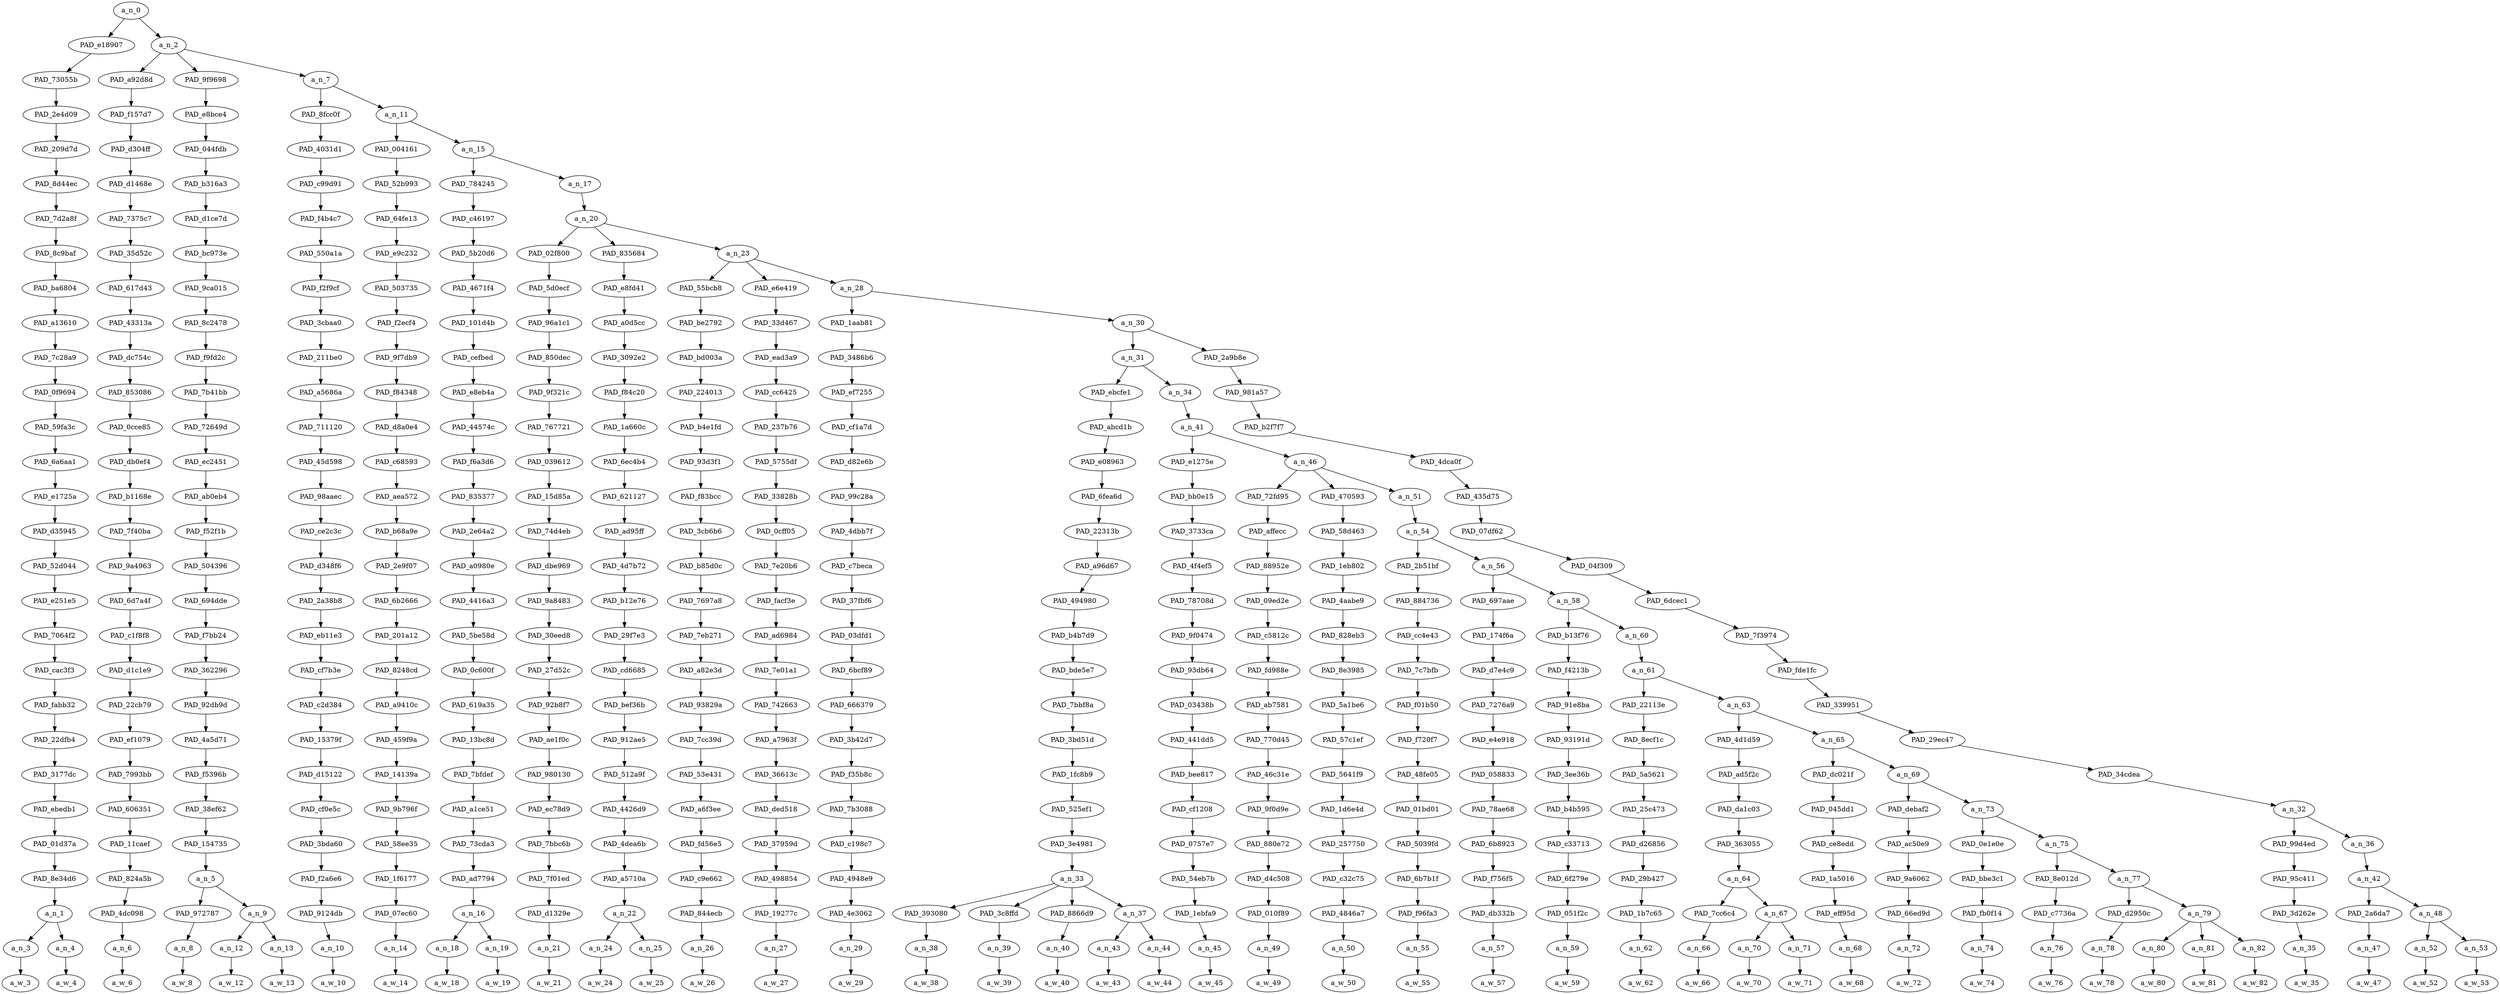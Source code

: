 strict digraph "" {
	a_n_0	[div_dir=-1,
		index=0,
		level=28,
		pos="2.7743940942081404,28!",
		text_span="[0, 1, 2, 3, 4, 5, 6, 7, 8, 9, 10, 11, 12, 13, 14, 15, 16, 17, 18, 19, 20, 21, 22, 23, 24, 25, 26, 27, 28, 29, 30, 31, 32, 33, 34, \
35, 36, 37, 38, 39, 40, 41, 42]",
		value=1.00000000];
	PAD_e18907	[div_dir=-1,
		index=0,
		level=27,
		pos="0.5,27!",
		text_span="[0, 1]",
		value=0.06694706];
	a_n_0 -> PAD_e18907;
	a_n_2	[div_dir=-1,
		index=1,
		level=27,
		pos="5.048788188416281,27!",
		text_span="[2, 3, 4, 5, 6, 7, 8, 9, 10, 11, 12, 13, 14, 15, 16, 17, 18, 19, 20, 21, 22, 23, 24, 25, 26, 27, 28, 29, 30, 31, 32, 33, 34, 35, \
36, 37, 38, 39, 40, 41, 42]",
		value=0.93296043];
	a_n_0 -> a_n_2;
	PAD_73055b	[div_dir=-1,
		index=0,
		level=26,
		pos="0.5,26!",
		text_span="[0, 1]",
		value=0.06694706];
	PAD_e18907 -> PAD_73055b;
	PAD_2e4d09	[div_dir=-1,
		index=0,
		level=25,
		pos="0.5,25!",
		text_span="[0, 1]",
		value=0.06694706];
	PAD_73055b -> PAD_2e4d09;
	PAD_209d7d	[div_dir=-1,
		index=0,
		level=24,
		pos="0.5,24!",
		text_span="[0, 1]",
		value=0.06694706];
	PAD_2e4d09 -> PAD_209d7d;
	PAD_8d44ec	[div_dir=-1,
		index=0,
		level=23,
		pos="0.5,23!",
		text_span="[0, 1]",
		value=0.06694706];
	PAD_209d7d -> PAD_8d44ec;
	PAD_7d2a8f	[div_dir=-1,
		index=0,
		level=22,
		pos="0.5,22!",
		text_span="[0, 1]",
		value=0.06694706];
	PAD_8d44ec -> PAD_7d2a8f;
	PAD_8c9baf	[div_dir=-1,
		index=0,
		level=21,
		pos="0.5,21!",
		text_span="[0, 1]",
		value=0.06694706];
	PAD_7d2a8f -> PAD_8c9baf;
	PAD_ba6804	[div_dir=-1,
		index=0,
		level=20,
		pos="0.5,20!",
		text_span="[0, 1]",
		value=0.06694706];
	PAD_8c9baf -> PAD_ba6804;
	PAD_a13610	[div_dir=-1,
		index=0,
		level=19,
		pos="0.5,19!",
		text_span="[0, 1]",
		value=0.06694706];
	PAD_ba6804 -> PAD_a13610;
	PAD_7c28a9	[div_dir=-1,
		index=0,
		level=18,
		pos="0.5,18!",
		text_span="[0, 1]",
		value=0.06694706];
	PAD_a13610 -> PAD_7c28a9;
	PAD_0f9694	[div_dir=-1,
		index=0,
		level=17,
		pos="0.5,17!",
		text_span="[0, 1]",
		value=0.06694706];
	PAD_7c28a9 -> PAD_0f9694;
	PAD_59fa3c	[div_dir=-1,
		index=0,
		level=16,
		pos="0.5,16!",
		text_span="[0, 1]",
		value=0.06694706];
	PAD_0f9694 -> PAD_59fa3c;
	PAD_6a6aa1	[div_dir=-1,
		index=0,
		level=15,
		pos="0.5,15!",
		text_span="[0, 1]",
		value=0.06694706];
	PAD_59fa3c -> PAD_6a6aa1;
	PAD_e1725a	[div_dir=-1,
		index=0,
		level=14,
		pos="0.5,14!",
		text_span="[0, 1]",
		value=0.06694706];
	PAD_6a6aa1 -> PAD_e1725a;
	PAD_d35945	[div_dir=-1,
		index=0,
		level=13,
		pos="0.5,13!",
		text_span="[0, 1]",
		value=0.06694706];
	PAD_e1725a -> PAD_d35945;
	PAD_52d044	[div_dir=-1,
		index=0,
		level=12,
		pos="0.5,12!",
		text_span="[0, 1]",
		value=0.06694706];
	PAD_d35945 -> PAD_52d044;
	PAD_e251e5	[div_dir=-1,
		index=0,
		level=11,
		pos="0.5,11!",
		text_span="[0, 1]",
		value=0.06694706];
	PAD_52d044 -> PAD_e251e5;
	PAD_7064f2	[div_dir=-1,
		index=0,
		level=10,
		pos="0.5,10!",
		text_span="[0, 1]",
		value=0.06694706];
	PAD_e251e5 -> PAD_7064f2;
	PAD_cac3f3	[div_dir=-1,
		index=0,
		level=9,
		pos="0.5,9!",
		text_span="[0, 1]",
		value=0.06694706];
	PAD_7064f2 -> PAD_cac3f3;
	PAD_fabb32	[div_dir=-1,
		index=0,
		level=8,
		pos="0.5,8!",
		text_span="[0, 1]",
		value=0.06694706];
	PAD_cac3f3 -> PAD_fabb32;
	PAD_22dfb4	[div_dir=-1,
		index=0,
		level=7,
		pos="0.5,7!",
		text_span="[0, 1]",
		value=0.06694706];
	PAD_fabb32 -> PAD_22dfb4;
	PAD_3177dc	[div_dir=-1,
		index=0,
		level=6,
		pos="0.5,6!",
		text_span="[0, 1]",
		value=0.06694706];
	PAD_22dfb4 -> PAD_3177dc;
	PAD_ebedb1	[div_dir=-1,
		index=0,
		level=5,
		pos="0.5,5!",
		text_span="[0, 1]",
		value=0.06694706];
	PAD_3177dc -> PAD_ebedb1;
	PAD_01d37a	[div_dir=-1,
		index=0,
		level=4,
		pos="0.5,4!",
		text_span="[0, 1]",
		value=0.06694706];
	PAD_ebedb1 -> PAD_01d37a;
	PAD_8e34d6	[div_dir=-1,
		index=0,
		level=3,
		pos="0.5,3!",
		text_span="[0, 1]",
		value=0.06694706];
	PAD_01d37a -> PAD_8e34d6;
	a_n_1	[div_dir=-1,
		index=0,
		level=2,
		pos="0.5,2!",
		text_span="[0, 1]",
		value=0.06694706];
	PAD_8e34d6 -> a_n_1;
	a_n_3	[div_dir=1,
		index=0,
		level=1,
		pos="0.0,1!",
		text_span="[0]",
		value=0.03724933];
	a_n_1 -> a_n_3;
	a_n_4	[div_dir=-1,
		index=1,
		level=1,
		pos="1.0,1!",
		text_span="[1]",
		value=0.02955162];
	a_n_1 -> a_n_4;
	a_w_3	[div_dir=0,
		index=0,
		level=0,
		pos="0,0!",
		text_span="[0]",
		value="<user>"];
	a_n_3 -> a_w_3;
	a_w_4	[div_dir=0,
		index=1,
		level=0,
		pos="1,0!",
		text_span="[1]",
		value=words];
	a_n_4 -> a_w_4;
	PAD_a92d8d	[div_dir=-1,
		index=2,
		level=26,
		pos="5.0,26!",
		text_span="[5]",
		value=0.01610960];
	a_n_2 -> PAD_a92d8d;
	PAD_9f9698	[div_dir=-1,
		index=1,
		level=26,
		pos="2.75,26!",
		text_span="[2, 3, 4]",
		value=0.05248032];
	a_n_2 -> PAD_9f9698;
	a_n_7	[div_dir=-1,
		index=3,
		level=26,
		pos="7.396364565248843,26!",
		text_span="[6, 7, 8, 9, 10, 11, 12, 13, 14, 15, 16, 17, 18, 19, 20, 21, 22, 23, 24, 25, 26, 27, 28, 29, 30, 31, 32, 33, 34, 35, 36, 37, 38, \
39, 40, 41, 42]",
		value=0.86429971];
	a_n_2 -> a_n_7;
	PAD_f157d7	[div_dir=-1,
		index=2,
		level=25,
		pos="5.0,25!",
		text_span="[5]",
		value=0.01610960];
	PAD_a92d8d -> PAD_f157d7;
	PAD_d304ff	[div_dir=-1,
		index=2,
		level=24,
		pos="5.0,24!",
		text_span="[5]",
		value=0.01610960];
	PAD_f157d7 -> PAD_d304ff;
	PAD_d1468e	[div_dir=-1,
		index=2,
		level=23,
		pos="5.0,23!",
		text_span="[5]",
		value=0.01610960];
	PAD_d304ff -> PAD_d1468e;
	PAD_7375c7	[div_dir=-1,
		index=2,
		level=22,
		pos="5.0,22!",
		text_span="[5]",
		value=0.01610960];
	PAD_d1468e -> PAD_7375c7;
	PAD_35d52c	[div_dir=-1,
		index=2,
		level=21,
		pos="5.0,21!",
		text_span="[5]",
		value=0.01610960];
	PAD_7375c7 -> PAD_35d52c;
	PAD_617d43	[div_dir=-1,
		index=2,
		level=20,
		pos="5.0,20!",
		text_span="[5]",
		value=0.01610960];
	PAD_35d52c -> PAD_617d43;
	PAD_43313a	[div_dir=-1,
		index=2,
		level=19,
		pos="5.0,19!",
		text_span="[5]",
		value=0.01610960];
	PAD_617d43 -> PAD_43313a;
	PAD_dc754c	[div_dir=-1,
		index=2,
		level=18,
		pos="5.0,18!",
		text_span="[5]",
		value=0.01610960];
	PAD_43313a -> PAD_dc754c;
	PAD_853086	[div_dir=-1,
		index=2,
		level=17,
		pos="5.0,17!",
		text_span="[5]",
		value=0.01610960];
	PAD_dc754c -> PAD_853086;
	PAD_0cce85	[div_dir=-1,
		index=2,
		level=16,
		pos="5.0,16!",
		text_span="[5]",
		value=0.01610960];
	PAD_853086 -> PAD_0cce85;
	PAD_db0ef4	[div_dir=-1,
		index=2,
		level=15,
		pos="5.0,15!",
		text_span="[5]",
		value=0.01610960];
	PAD_0cce85 -> PAD_db0ef4;
	PAD_b1168e	[div_dir=-1,
		index=2,
		level=14,
		pos="5.0,14!",
		text_span="[5]",
		value=0.01610960];
	PAD_db0ef4 -> PAD_b1168e;
	PAD_7f40ba	[div_dir=-1,
		index=2,
		level=13,
		pos="5.0,13!",
		text_span="[5]",
		value=0.01610960];
	PAD_b1168e -> PAD_7f40ba;
	PAD_9a4963	[div_dir=-1,
		index=2,
		level=12,
		pos="5.0,12!",
		text_span="[5]",
		value=0.01610960];
	PAD_7f40ba -> PAD_9a4963;
	PAD_6d7a4f	[div_dir=-1,
		index=2,
		level=11,
		pos="5.0,11!",
		text_span="[5]",
		value=0.01610960];
	PAD_9a4963 -> PAD_6d7a4f;
	PAD_c1f8f8	[div_dir=-1,
		index=2,
		level=10,
		pos="5.0,10!",
		text_span="[5]",
		value=0.01610960];
	PAD_6d7a4f -> PAD_c1f8f8;
	PAD_d1c1e9	[div_dir=-1,
		index=2,
		level=9,
		pos="5.0,9!",
		text_span="[5]",
		value=0.01610960];
	PAD_c1f8f8 -> PAD_d1c1e9;
	PAD_22cb79	[div_dir=-1,
		index=2,
		level=8,
		pos="5.0,8!",
		text_span="[5]",
		value=0.01610960];
	PAD_d1c1e9 -> PAD_22cb79;
	PAD_ef1079	[div_dir=-1,
		index=2,
		level=7,
		pos="5.0,7!",
		text_span="[5]",
		value=0.01610960];
	PAD_22cb79 -> PAD_ef1079;
	PAD_7993bb	[div_dir=-1,
		index=2,
		level=6,
		pos="5.0,6!",
		text_span="[5]",
		value=0.01610960];
	PAD_ef1079 -> PAD_7993bb;
	PAD_606351	[div_dir=-1,
		index=2,
		level=5,
		pos="5.0,5!",
		text_span="[5]",
		value=0.01610960];
	PAD_7993bb -> PAD_606351;
	PAD_11caef	[div_dir=-1,
		index=2,
		level=4,
		pos="5.0,4!",
		text_span="[5]",
		value=0.01610960];
	PAD_606351 -> PAD_11caef;
	PAD_824a5b	[div_dir=-1,
		index=2,
		level=3,
		pos="5.0,3!",
		text_span="[5]",
		value=0.01610960];
	PAD_11caef -> PAD_824a5b;
	PAD_4dc098	[div_dir=-1,
		index=3,
		level=2,
		pos="5.0,2!",
		text_span="[5]",
		value=0.01610960];
	PAD_824a5b -> PAD_4dc098;
	a_n_6	[div_dir=-1,
		index=5,
		level=1,
		pos="5.0,1!",
		text_span="[5]",
		value=0.01610960];
	PAD_4dc098 -> a_n_6;
	a_w_6	[div_dir=0,
		index=5,
		level=0,
		pos="5,0!",
		text_span="[5]",
		value=and];
	a_n_6 -> a_w_6;
	PAD_e8bce4	[div_dir=-1,
		index=1,
		level=25,
		pos="2.75,25!",
		text_span="[2, 3, 4]",
		value=0.05248032];
	PAD_9f9698 -> PAD_e8bce4;
	PAD_044fdb	[div_dir=-1,
		index=1,
		level=24,
		pos="2.75,24!",
		text_span="[2, 3, 4]",
		value=0.05248032];
	PAD_e8bce4 -> PAD_044fdb;
	PAD_b316a3	[div_dir=-1,
		index=1,
		level=23,
		pos="2.75,23!",
		text_span="[2, 3, 4]",
		value=0.05248032];
	PAD_044fdb -> PAD_b316a3;
	PAD_d1ce7d	[div_dir=-1,
		index=1,
		level=22,
		pos="2.75,22!",
		text_span="[2, 3, 4]",
		value=0.05248032];
	PAD_b316a3 -> PAD_d1ce7d;
	PAD_bc973e	[div_dir=-1,
		index=1,
		level=21,
		pos="2.75,21!",
		text_span="[2, 3, 4]",
		value=0.05248032];
	PAD_d1ce7d -> PAD_bc973e;
	PAD_9ca015	[div_dir=-1,
		index=1,
		level=20,
		pos="2.75,20!",
		text_span="[2, 3, 4]",
		value=0.05248032];
	PAD_bc973e -> PAD_9ca015;
	PAD_8c2478	[div_dir=-1,
		index=1,
		level=19,
		pos="2.75,19!",
		text_span="[2, 3, 4]",
		value=0.05248032];
	PAD_9ca015 -> PAD_8c2478;
	PAD_f9fd2c	[div_dir=-1,
		index=1,
		level=18,
		pos="2.75,18!",
		text_span="[2, 3, 4]",
		value=0.05248032];
	PAD_8c2478 -> PAD_f9fd2c;
	PAD_7b41bb	[div_dir=-1,
		index=1,
		level=17,
		pos="2.75,17!",
		text_span="[2, 3, 4]",
		value=0.05248032];
	PAD_f9fd2c -> PAD_7b41bb;
	PAD_72649d	[div_dir=-1,
		index=1,
		level=16,
		pos="2.75,16!",
		text_span="[2, 3, 4]",
		value=0.05248032];
	PAD_7b41bb -> PAD_72649d;
	PAD_ec2451	[div_dir=-1,
		index=1,
		level=15,
		pos="2.75,15!",
		text_span="[2, 3, 4]",
		value=0.05248032];
	PAD_72649d -> PAD_ec2451;
	PAD_ab0eb4	[div_dir=-1,
		index=1,
		level=14,
		pos="2.75,14!",
		text_span="[2, 3, 4]",
		value=0.05248032];
	PAD_ec2451 -> PAD_ab0eb4;
	PAD_f52f1b	[div_dir=-1,
		index=1,
		level=13,
		pos="2.75,13!",
		text_span="[2, 3, 4]",
		value=0.05248032];
	PAD_ab0eb4 -> PAD_f52f1b;
	PAD_504396	[div_dir=-1,
		index=1,
		level=12,
		pos="2.75,12!",
		text_span="[2, 3, 4]",
		value=0.05248032];
	PAD_f52f1b -> PAD_504396;
	PAD_694dde	[div_dir=-1,
		index=1,
		level=11,
		pos="2.75,11!",
		text_span="[2, 3, 4]",
		value=0.05248032];
	PAD_504396 -> PAD_694dde;
	PAD_f7bb24	[div_dir=-1,
		index=1,
		level=10,
		pos="2.75,10!",
		text_span="[2, 3, 4]",
		value=0.05248032];
	PAD_694dde -> PAD_f7bb24;
	PAD_362296	[div_dir=-1,
		index=1,
		level=9,
		pos="2.75,9!",
		text_span="[2, 3, 4]",
		value=0.05248032];
	PAD_f7bb24 -> PAD_362296;
	PAD_92db9d	[div_dir=-1,
		index=1,
		level=8,
		pos="2.75,8!",
		text_span="[2, 3, 4]",
		value=0.05248032];
	PAD_362296 -> PAD_92db9d;
	PAD_4a5d71	[div_dir=-1,
		index=1,
		level=7,
		pos="2.75,7!",
		text_span="[2, 3, 4]",
		value=0.05248032];
	PAD_92db9d -> PAD_4a5d71;
	PAD_f5396b	[div_dir=-1,
		index=1,
		level=6,
		pos="2.75,6!",
		text_span="[2, 3, 4]",
		value=0.05248032];
	PAD_4a5d71 -> PAD_f5396b;
	PAD_38ef62	[div_dir=-1,
		index=1,
		level=5,
		pos="2.75,5!",
		text_span="[2, 3, 4]",
		value=0.05248032];
	PAD_f5396b -> PAD_38ef62;
	PAD_154735	[div_dir=-1,
		index=1,
		level=4,
		pos="2.75,4!",
		text_span="[2, 3, 4]",
		value=0.05248032];
	PAD_38ef62 -> PAD_154735;
	a_n_5	[div_dir=-1,
		index=1,
		level=3,
		pos="2.75,3!",
		text_span="[2, 3, 4]",
		value=0.05248032];
	PAD_154735 -> a_n_5;
	PAD_972787	[div_dir=-1,
		index=1,
		level=2,
		pos="2.0,2!",
		text_span="[2]",
		value=0.01497127];
	a_n_5 -> PAD_972787;
	a_n_9	[div_dir=-1,
		index=2,
		level=2,
		pos="3.5,2!",
		text_span="[3, 4]",
		value=0.03740730];
	a_n_5 -> a_n_9;
	a_n_8	[div_dir=-1,
		index=2,
		level=1,
		pos="2.0,1!",
		text_span="[2]",
		value=0.01497127];
	PAD_972787 -> a_n_8;
	a_w_8	[div_dir=0,
		index=2,
		level=0,
		pos="2,0!",
		text_span="[2]",
		value=are];
	a_n_8 -> a_w_8;
	a_n_12	[div_dir=-1,
		index=3,
		level=1,
		pos="3.0,1!",
		text_span="[3]",
		value=0.01583872];
	a_n_9 -> a_n_12;
	a_n_13	[div_dir=-1,
		index=4,
		level=1,
		pos="4.0,1!",
		text_span="[4]",
		value=0.02146585];
	a_n_9 -> a_n_13;
	a_w_12	[div_dir=0,
		index=3,
		level=0,
		pos="3,0!",
		text_span="[3]",
		value=important];
	a_n_12 -> a_w_12;
	a_w_13	[div_dir=0,
		index=4,
		level=0,
		pos="4,0!",
		text_span="[4]",
		value=af];
	a_n_13 -> a_w_13;
	PAD_8fcc0f	[div_dir=-1,
		index=3,
		level=25,
		pos="6.0,25!",
		text_span="[6]",
		value=0.01355776];
	a_n_7 -> PAD_8fcc0f;
	a_n_11	[div_dir=-1,
		index=4,
		level=25,
		pos="8.792729130497685,25!",
		text_span="[7, 8, 9, 10, 11, 12, 13, 14, 15, 16, 17, 18, 19, 20, 21, 22, 23, 24, 25, 26, 27, 28, 29, 30, 31, 32, 33, 34, 35, 36, 37, 38, 39, \
40, 41, 42]",
		value=0.85070772];
	a_n_7 -> a_n_11;
	PAD_4031d1	[div_dir=-1,
		index=3,
		level=24,
		pos="6.0,24!",
		text_span="[6]",
		value=0.01355776];
	PAD_8fcc0f -> PAD_4031d1;
	PAD_c99d91	[div_dir=-1,
		index=3,
		level=23,
		pos="6.0,23!",
		text_span="[6]",
		value=0.01355776];
	PAD_4031d1 -> PAD_c99d91;
	PAD_f4b4c7	[div_dir=-1,
		index=3,
		level=22,
		pos="6.0,22!",
		text_span="[6]",
		value=0.01355776];
	PAD_c99d91 -> PAD_f4b4c7;
	PAD_550a1a	[div_dir=-1,
		index=3,
		level=21,
		pos="6.0,21!",
		text_span="[6]",
		value=0.01355776];
	PAD_f4b4c7 -> PAD_550a1a;
	PAD_f2f9cf	[div_dir=-1,
		index=3,
		level=20,
		pos="6.0,20!",
		text_span="[6]",
		value=0.01355776];
	PAD_550a1a -> PAD_f2f9cf;
	PAD_3cbaa0	[div_dir=-1,
		index=3,
		level=19,
		pos="6.0,19!",
		text_span="[6]",
		value=0.01355776];
	PAD_f2f9cf -> PAD_3cbaa0;
	PAD_211be0	[div_dir=-1,
		index=3,
		level=18,
		pos="6.0,18!",
		text_span="[6]",
		value=0.01355776];
	PAD_3cbaa0 -> PAD_211be0;
	PAD_a5686a	[div_dir=-1,
		index=3,
		level=17,
		pos="6.0,17!",
		text_span="[6]",
		value=0.01355776];
	PAD_211be0 -> PAD_a5686a;
	PAD_711120	[div_dir=-1,
		index=3,
		level=16,
		pos="6.0,16!",
		text_span="[6]",
		value=0.01355776];
	PAD_a5686a -> PAD_711120;
	PAD_45d598	[div_dir=-1,
		index=3,
		level=15,
		pos="6.0,15!",
		text_span="[6]",
		value=0.01355776];
	PAD_711120 -> PAD_45d598;
	PAD_98aaec	[div_dir=-1,
		index=3,
		level=14,
		pos="6.0,14!",
		text_span="[6]",
		value=0.01355776];
	PAD_45d598 -> PAD_98aaec;
	PAD_ce2c3c	[div_dir=-1,
		index=3,
		level=13,
		pos="6.0,13!",
		text_span="[6]",
		value=0.01355776];
	PAD_98aaec -> PAD_ce2c3c;
	PAD_d348f6	[div_dir=-1,
		index=3,
		level=12,
		pos="6.0,12!",
		text_span="[6]",
		value=0.01355776];
	PAD_ce2c3c -> PAD_d348f6;
	PAD_2a38b8	[div_dir=-1,
		index=3,
		level=11,
		pos="6.0,11!",
		text_span="[6]",
		value=0.01355776];
	PAD_d348f6 -> PAD_2a38b8;
	PAD_eb11e3	[div_dir=-1,
		index=3,
		level=10,
		pos="6.0,10!",
		text_span="[6]",
		value=0.01355776];
	PAD_2a38b8 -> PAD_eb11e3;
	PAD_cf7b3e	[div_dir=-1,
		index=3,
		level=9,
		pos="6.0,9!",
		text_span="[6]",
		value=0.01355776];
	PAD_eb11e3 -> PAD_cf7b3e;
	PAD_c2d384	[div_dir=-1,
		index=3,
		level=8,
		pos="6.0,8!",
		text_span="[6]",
		value=0.01355776];
	PAD_cf7b3e -> PAD_c2d384;
	PAD_15379f	[div_dir=-1,
		index=3,
		level=7,
		pos="6.0,7!",
		text_span="[6]",
		value=0.01355776];
	PAD_c2d384 -> PAD_15379f;
	PAD_d15122	[div_dir=-1,
		index=3,
		level=6,
		pos="6.0,6!",
		text_span="[6]",
		value=0.01355776];
	PAD_15379f -> PAD_d15122;
	PAD_cf0e5c	[div_dir=-1,
		index=3,
		level=5,
		pos="6.0,5!",
		text_span="[6]",
		value=0.01355776];
	PAD_d15122 -> PAD_cf0e5c;
	PAD_3bda60	[div_dir=-1,
		index=3,
		level=4,
		pos="6.0,4!",
		text_span="[6]",
		value=0.01355776];
	PAD_cf0e5c -> PAD_3bda60;
	PAD_f2a6e6	[div_dir=-1,
		index=3,
		level=3,
		pos="6.0,3!",
		text_span="[6]",
		value=0.01355776];
	PAD_3bda60 -> PAD_f2a6e6;
	PAD_9124db	[div_dir=-1,
		index=4,
		level=2,
		pos="6.0,2!",
		text_span="[6]",
		value=0.01355776];
	PAD_f2a6e6 -> PAD_9124db;
	a_n_10	[div_dir=-1,
		index=6,
		level=1,
		pos="6.0,1!",
		text_span="[6]",
		value=0.01355776];
	PAD_9124db -> a_n_10;
	a_w_10	[div_dir=0,
		index=6,
		level=0,
		pos="6,0!",
		text_span="[6]",
		value=change];
	a_n_10 -> a_w_10;
	PAD_004161	[div_dir=-1,
		index=4,
		level=24,
		pos="7.0,24!",
		text_span="[7]",
		value=0.00990066];
	a_n_11 -> PAD_004161;
	a_n_15	[div_dir=-1,
		index=5,
		level=24,
		pos="10.58545826099537,24!",
		text_span="[8, 9, 10, 11, 12, 13, 14, 15, 16, 17, 18, 19, 20, 21, 22, 23, 24, 25, 26, 27, 28, 29, 30, 31, 32, 33, 34, 35, 36, 37, 38, 39, 40, \
41, 42]",
		value=0.84077311];
	a_n_11 -> a_n_15;
	PAD_52b993	[div_dir=-1,
		index=4,
		level=23,
		pos="7.0,23!",
		text_span="[7]",
		value=0.00990066];
	PAD_004161 -> PAD_52b993;
	PAD_64fe13	[div_dir=-1,
		index=4,
		level=22,
		pos="7.0,22!",
		text_span="[7]",
		value=0.00990066];
	PAD_52b993 -> PAD_64fe13;
	PAD_e9c232	[div_dir=-1,
		index=4,
		level=21,
		pos="7.0,21!",
		text_span="[7]",
		value=0.00990066];
	PAD_64fe13 -> PAD_e9c232;
	PAD_503735	[div_dir=-1,
		index=4,
		level=20,
		pos="7.0,20!",
		text_span="[7]",
		value=0.00990066];
	PAD_e9c232 -> PAD_503735;
	PAD_f2ecf4	[div_dir=-1,
		index=4,
		level=19,
		pos="7.0,19!",
		text_span="[7]",
		value=0.00990066];
	PAD_503735 -> PAD_f2ecf4;
	PAD_9f7db9	[div_dir=-1,
		index=4,
		level=18,
		pos="7.0,18!",
		text_span="[7]",
		value=0.00990066];
	PAD_f2ecf4 -> PAD_9f7db9;
	PAD_f84348	[div_dir=-1,
		index=4,
		level=17,
		pos="7.0,17!",
		text_span="[7]",
		value=0.00990066];
	PAD_9f7db9 -> PAD_f84348;
	PAD_d8a0e4	[div_dir=-1,
		index=4,
		level=16,
		pos="7.0,16!",
		text_span="[7]",
		value=0.00990066];
	PAD_f84348 -> PAD_d8a0e4;
	PAD_c68593	[div_dir=-1,
		index=4,
		level=15,
		pos="7.0,15!",
		text_span="[7]",
		value=0.00990066];
	PAD_d8a0e4 -> PAD_c68593;
	PAD_aea572	[div_dir=-1,
		index=4,
		level=14,
		pos="7.0,14!",
		text_span="[7]",
		value=0.00990066];
	PAD_c68593 -> PAD_aea572;
	PAD_b68a9e	[div_dir=-1,
		index=4,
		level=13,
		pos="7.0,13!",
		text_span="[7]",
		value=0.00990066];
	PAD_aea572 -> PAD_b68a9e;
	PAD_2e9f07	[div_dir=-1,
		index=4,
		level=12,
		pos="7.0,12!",
		text_span="[7]",
		value=0.00990066];
	PAD_b68a9e -> PAD_2e9f07;
	PAD_6b2666	[div_dir=-1,
		index=4,
		level=11,
		pos="7.0,11!",
		text_span="[7]",
		value=0.00990066];
	PAD_2e9f07 -> PAD_6b2666;
	PAD_201a12	[div_dir=-1,
		index=4,
		level=10,
		pos="7.0,10!",
		text_span="[7]",
		value=0.00990066];
	PAD_6b2666 -> PAD_201a12;
	PAD_8248cd	[div_dir=-1,
		index=4,
		level=9,
		pos="7.0,9!",
		text_span="[7]",
		value=0.00990066];
	PAD_201a12 -> PAD_8248cd;
	PAD_a9410c	[div_dir=-1,
		index=4,
		level=8,
		pos="7.0,8!",
		text_span="[7]",
		value=0.00990066];
	PAD_8248cd -> PAD_a9410c;
	PAD_459f9a	[div_dir=-1,
		index=4,
		level=7,
		pos="7.0,7!",
		text_span="[7]",
		value=0.00990066];
	PAD_a9410c -> PAD_459f9a;
	PAD_14139a	[div_dir=-1,
		index=4,
		level=6,
		pos="7.0,6!",
		text_span="[7]",
		value=0.00990066];
	PAD_459f9a -> PAD_14139a;
	PAD_9b796f	[div_dir=-1,
		index=4,
		level=5,
		pos="7.0,5!",
		text_span="[7]",
		value=0.00990066];
	PAD_14139a -> PAD_9b796f;
	PAD_58ee35	[div_dir=-1,
		index=4,
		level=4,
		pos="7.0,4!",
		text_span="[7]",
		value=0.00990066];
	PAD_9b796f -> PAD_58ee35;
	PAD_1f6177	[div_dir=-1,
		index=4,
		level=3,
		pos="7.0,3!",
		text_span="[7]",
		value=0.00990066];
	PAD_58ee35 -> PAD_1f6177;
	PAD_07ec60	[div_dir=-1,
		index=5,
		level=2,
		pos="7.0,2!",
		text_span="[7]",
		value=0.00990066];
	PAD_1f6177 -> PAD_07ec60;
	a_n_14	[div_dir=-1,
		index=7,
		level=1,
		pos="7.0,1!",
		text_span="[7]",
		value=0.00990066];
	PAD_07ec60 -> a_n_14;
	a_w_14	[div_dir=0,
		index=7,
		level=0,
		pos="7,0!",
		text_span="[7]",
		value=with];
	a_n_14 -> a_w_14;
	PAD_784245	[div_dir=-1,
		index=5,
		level=23,
		pos="8.5,23!",
		text_span="[8, 9]",
		value=0.02957733];
	a_n_15 -> PAD_784245;
	a_n_17	[div_dir=-1,
		index=6,
		level=23,
		pos="12.670916521990742,23!",
		text_span="[10, 11, 12, 13, 14, 15, 16, 17, 18, 19, 20, 21, 22, 23, 24, 25, 26, 27, 28, 29, 30, 31, 32, 33, 34, 35, 36, 37, 38, 39, 40, 41, \
42]",
		value=0.81116788];
	a_n_15 -> a_n_17;
	PAD_c46197	[div_dir=-1,
		index=5,
		level=22,
		pos="8.5,22!",
		text_span="[8, 9]",
		value=0.02957733];
	PAD_784245 -> PAD_c46197;
	PAD_5b20d6	[div_dir=-1,
		index=5,
		level=21,
		pos="8.5,21!",
		text_span="[8, 9]",
		value=0.02957733];
	PAD_c46197 -> PAD_5b20d6;
	PAD_4671f4	[div_dir=-1,
		index=5,
		level=20,
		pos="8.5,20!",
		text_span="[8, 9]",
		value=0.02957733];
	PAD_5b20d6 -> PAD_4671f4;
	PAD_101d4b	[div_dir=-1,
		index=5,
		level=19,
		pos="8.5,19!",
		text_span="[8, 9]",
		value=0.02957733];
	PAD_4671f4 -> PAD_101d4b;
	PAD_cefbed	[div_dir=-1,
		index=5,
		level=18,
		pos="8.5,18!",
		text_span="[8, 9]",
		value=0.02957733];
	PAD_101d4b -> PAD_cefbed;
	PAD_e8eb4a	[div_dir=-1,
		index=5,
		level=17,
		pos="8.5,17!",
		text_span="[8, 9]",
		value=0.02957733];
	PAD_cefbed -> PAD_e8eb4a;
	PAD_44574c	[div_dir=-1,
		index=5,
		level=16,
		pos="8.5,16!",
		text_span="[8, 9]",
		value=0.02957733];
	PAD_e8eb4a -> PAD_44574c;
	PAD_f6a3d6	[div_dir=-1,
		index=5,
		level=15,
		pos="8.5,15!",
		text_span="[8, 9]",
		value=0.02957733];
	PAD_44574c -> PAD_f6a3d6;
	PAD_835377	[div_dir=-1,
		index=5,
		level=14,
		pos="8.5,14!",
		text_span="[8, 9]",
		value=0.02957733];
	PAD_f6a3d6 -> PAD_835377;
	PAD_2e64a2	[div_dir=-1,
		index=5,
		level=13,
		pos="8.5,13!",
		text_span="[8, 9]",
		value=0.02957733];
	PAD_835377 -> PAD_2e64a2;
	PAD_a0980e	[div_dir=-1,
		index=5,
		level=12,
		pos="8.5,12!",
		text_span="[8, 9]",
		value=0.02957733];
	PAD_2e64a2 -> PAD_a0980e;
	PAD_4416a3	[div_dir=-1,
		index=5,
		level=11,
		pos="8.5,11!",
		text_span="[8, 9]",
		value=0.02957733];
	PAD_a0980e -> PAD_4416a3;
	PAD_5be58d	[div_dir=-1,
		index=5,
		level=10,
		pos="8.5,10!",
		text_span="[8, 9]",
		value=0.02957733];
	PAD_4416a3 -> PAD_5be58d;
	PAD_0c600f	[div_dir=-1,
		index=5,
		level=9,
		pos="8.5,9!",
		text_span="[8, 9]",
		value=0.02957733];
	PAD_5be58d -> PAD_0c600f;
	PAD_619a35	[div_dir=-1,
		index=5,
		level=8,
		pos="8.5,8!",
		text_span="[8, 9]",
		value=0.02957733];
	PAD_0c600f -> PAD_619a35;
	PAD_13bc8d	[div_dir=-1,
		index=5,
		level=7,
		pos="8.5,7!",
		text_span="[8, 9]",
		value=0.02957733];
	PAD_619a35 -> PAD_13bc8d;
	PAD_7bfdef	[div_dir=-1,
		index=5,
		level=6,
		pos="8.5,6!",
		text_span="[8, 9]",
		value=0.02957733];
	PAD_13bc8d -> PAD_7bfdef;
	PAD_a1ce51	[div_dir=-1,
		index=5,
		level=5,
		pos="8.5,5!",
		text_span="[8, 9]",
		value=0.02957733];
	PAD_7bfdef -> PAD_a1ce51;
	PAD_73cda3	[div_dir=-1,
		index=5,
		level=4,
		pos="8.5,4!",
		text_span="[8, 9]",
		value=0.02957733];
	PAD_a1ce51 -> PAD_73cda3;
	PAD_ad7794	[div_dir=-1,
		index=5,
		level=3,
		pos="8.5,3!",
		text_span="[8, 9]",
		value=0.02957733];
	PAD_73cda3 -> PAD_ad7794;
	a_n_16	[div_dir=-1,
		index=6,
		level=2,
		pos="8.5,2!",
		text_span="[8, 9]",
		value=0.02957733];
	PAD_ad7794 -> a_n_16;
	a_n_18	[div_dir=-1,
		index=8,
		level=1,
		pos="8.0,1!",
		text_span="[8]",
		value=0.01250719];
	a_n_16 -> a_n_18;
	a_n_19	[div_dir=-1,
		index=9,
		level=1,
		pos="9.0,1!",
		text_span="[9]",
		value=0.01698114];
	a_n_16 -> a_n_19;
	a_w_18	[div_dir=0,
		index=8,
		level=0,
		pos="8,0!",
		text_span="[8]",
		value=the];
	a_n_18 -> a_w_18;
	a_w_19	[div_dir=0,
		index=9,
		level=0,
		pos="9,0!",
		text_span="[9]",
		value=times];
	a_n_19 -> a_w_19;
	a_n_20	[div_dir=-1,
		index=6,
		level=22,
		pos="12.670916521990742,22!",
		text_span="[10, 11, 12, 13, 14, 15, 16, 17, 18, 19, 20, 21, 22, 23, 24, 25, 26, 27, 28, 29, 30, 31, 32, 33, 34, 35, 36, 37, 38, 39, 40, 41, \
42]",
		value=0.81115964];
	a_n_17 -> a_n_20;
	PAD_02f800	[div_dir=-1,
		index=6,
		level=21,
		pos="10.0,21!",
		text_span="[10]",
		value=0.01570822];
	a_n_20 -> PAD_02f800;
	PAD_835684	[div_dir=-1,
		index=7,
		level=21,
		pos="11.5,21!",
		text_span="[11, 12]",
		value=0.02683129];
	a_n_20 -> PAD_835684;
	a_n_23	[div_dir=1,
		index=8,
		level=21,
		pos="16.512749565972225,21!",
		text_span="[13, 14, 15, 16, 17, 18, 19, 20, 21, 22, 23, 24, 25, 26, 27, 28, 29, 30, 31, 32, 33, 34, 35, 36, 37, 38, 39, 40, 41, 42]",
		value=0.76861190];
	a_n_20 -> a_n_23;
	PAD_5d0ecf	[div_dir=-1,
		index=6,
		level=20,
		pos="10.0,20!",
		text_span="[10]",
		value=0.01570822];
	PAD_02f800 -> PAD_5d0ecf;
	PAD_96a1c1	[div_dir=-1,
		index=6,
		level=19,
		pos="10.0,19!",
		text_span="[10]",
		value=0.01570822];
	PAD_5d0ecf -> PAD_96a1c1;
	PAD_850dec	[div_dir=-1,
		index=6,
		level=18,
		pos="10.0,18!",
		text_span="[10]",
		value=0.01570822];
	PAD_96a1c1 -> PAD_850dec;
	PAD_9f321c	[div_dir=-1,
		index=6,
		level=17,
		pos="10.0,17!",
		text_span="[10]",
		value=0.01570822];
	PAD_850dec -> PAD_9f321c;
	PAD_767721	[div_dir=-1,
		index=6,
		level=16,
		pos="10.0,16!",
		text_span="[10]",
		value=0.01570822];
	PAD_9f321c -> PAD_767721;
	PAD_039612	[div_dir=-1,
		index=6,
		level=15,
		pos="10.0,15!",
		text_span="[10]",
		value=0.01570822];
	PAD_767721 -> PAD_039612;
	PAD_15d85a	[div_dir=-1,
		index=6,
		level=14,
		pos="10.0,14!",
		text_span="[10]",
		value=0.01570822];
	PAD_039612 -> PAD_15d85a;
	PAD_74d4eb	[div_dir=-1,
		index=6,
		level=13,
		pos="10.0,13!",
		text_span="[10]",
		value=0.01570822];
	PAD_15d85a -> PAD_74d4eb;
	PAD_dbe969	[div_dir=-1,
		index=6,
		level=12,
		pos="10.0,12!",
		text_span="[10]",
		value=0.01570822];
	PAD_74d4eb -> PAD_dbe969;
	PAD_9a8483	[div_dir=-1,
		index=6,
		level=11,
		pos="10.0,11!",
		text_span="[10]",
		value=0.01570822];
	PAD_dbe969 -> PAD_9a8483;
	PAD_30eed8	[div_dir=-1,
		index=6,
		level=10,
		pos="10.0,10!",
		text_span="[10]",
		value=0.01570822];
	PAD_9a8483 -> PAD_30eed8;
	PAD_27d52c	[div_dir=-1,
		index=6,
		level=9,
		pos="10.0,9!",
		text_span="[10]",
		value=0.01570822];
	PAD_30eed8 -> PAD_27d52c;
	PAD_92b8f7	[div_dir=-1,
		index=6,
		level=8,
		pos="10.0,8!",
		text_span="[10]",
		value=0.01570822];
	PAD_27d52c -> PAD_92b8f7;
	PAD_ae1f0c	[div_dir=-1,
		index=6,
		level=7,
		pos="10.0,7!",
		text_span="[10]",
		value=0.01570822];
	PAD_92b8f7 -> PAD_ae1f0c;
	PAD_980130	[div_dir=-1,
		index=6,
		level=6,
		pos="10.0,6!",
		text_span="[10]",
		value=0.01570822];
	PAD_ae1f0c -> PAD_980130;
	PAD_ec78d9	[div_dir=-1,
		index=6,
		level=5,
		pos="10.0,5!",
		text_span="[10]",
		value=0.01570822];
	PAD_980130 -> PAD_ec78d9;
	PAD_7bbc6b	[div_dir=-1,
		index=6,
		level=4,
		pos="10.0,4!",
		text_span="[10]",
		value=0.01570822];
	PAD_ec78d9 -> PAD_7bbc6b;
	PAD_7f01ed	[div_dir=-1,
		index=6,
		level=3,
		pos="10.0,3!",
		text_span="[10]",
		value=0.01570822];
	PAD_7bbc6b -> PAD_7f01ed;
	PAD_d1329e	[div_dir=-1,
		index=7,
		level=2,
		pos="10.0,2!",
		text_span="[10]",
		value=0.01570822];
	PAD_7f01ed -> PAD_d1329e;
	a_n_21	[div_dir=-1,
		index=10,
		level=1,
		pos="10.0,1!",
		text_span="[10]",
		value=0.01570822];
	PAD_d1329e -> a_n_21;
	a_w_21	[div_dir=0,
		index=10,
		level=0,
		pos="10,0!",
		text_span="[10]",
		value=we];
	a_n_21 -> a_w_21;
	PAD_e8fd41	[div_dir=-1,
		index=7,
		level=20,
		pos="11.5,20!",
		text_span="[11, 12]",
		value=0.02683129];
	PAD_835684 -> PAD_e8fd41;
	PAD_a0d5cc	[div_dir=-1,
		index=7,
		level=19,
		pos="11.5,19!",
		text_span="[11, 12]",
		value=0.02683129];
	PAD_e8fd41 -> PAD_a0d5cc;
	PAD_3092e2	[div_dir=-1,
		index=7,
		level=18,
		pos="11.5,18!",
		text_span="[11, 12]",
		value=0.02683129];
	PAD_a0d5cc -> PAD_3092e2;
	PAD_f84c20	[div_dir=-1,
		index=7,
		level=17,
		pos="11.5,17!",
		text_span="[11, 12]",
		value=0.02683129];
	PAD_3092e2 -> PAD_f84c20;
	PAD_1a660c	[div_dir=-1,
		index=7,
		level=16,
		pos="11.5,16!",
		text_span="[11, 12]",
		value=0.02683129];
	PAD_f84c20 -> PAD_1a660c;
	PAD_6ec4b4	[div_dir=-1,
		index=7,
		level=15,
		pos="11.5,15!",
		text_span="[11, 12]",
		value=0.02683129];
	PAD_1a660c -> PAD_6ec4b4;
	PAD_621127	[div_dir=-1,
		index=7,
		level=14,
		pos="11.5,14!",
		text_span="[11, 12]",
		value=0.02683129];
	PAD_6ec4b4 -> PAD_621127;
	PAD_ad95ff	[div_dir=-1,
		index=7,
		level=13,
		pos="11.5,13!",
		text_span="[11, 12]",
		value=0.02683129];
	PAD_621127 -> PAD_ad95ff;
	PAD_4d7b72	[div_dir=-1,
		index=7,
		level=12,
		pos="11.5,12!",
		text_span="[11, 12]",
		value=0.02683129];
	PAD_ad95ff -> PAD_4d7b72;
	PAD_b12e76	[div_dir=-1,
		index=7,
		level=11,
		pos="11.5,11!",
		text_span="[11, 12]",
		value=0.02683129];
	PAD_4d7b72 -> PAD_b12e76;
	PAD_29f7e3	[div_dir=-1,
		index=7,
		level=10,
		pos="11.5,10!",
		text_span="[11, 12]",
		value=0.02683129];
	PAD_b12e76 -> PAD_29f7e3;
	PAD_cd6685	[div_dir=-1,
		index=7,
		level=9,
		pos="11.5,9!",
		text_span="[11, 12]",
		value=0.02683129];
	PAD_29f7e3 -> PAD_cd6685;
	PAD_bef36b	[div_dir=-1,
		index=7,
		level=8,
		pos="11.5,8!",
		text_span="[11, 12]",
		value=0.02683129];
	PAD_cd6685 -> PAD_bef36b;
	PAD_912ae5	[div_dir=-1,
		index=7,
		level=7,
		pos="11.5,7!",
		text_span="[11, 12]",
		value=0.02683129];
	PAD_bef36b -> PAD_912ae5;
	PAD_512a9f	[div_dir=-1,
		index=7,
		level=6,
		pos="11.5,6!",
		text_span="[11, 12]",
		value=0.02683129];
	PAD_912ae5 -> PAD_512a9f;
	PAD_4426d9	[div_dir=-1,
		index=7,
		level=5,
		pos="11.5,5!",
		text_span="[11, 12]",
		value=0.02683129];
	PAD_512a9f -> PAD_4426d9;
	PAD_4dea6b	[div_dir=-1,
		index=7,
		level=4,
		pos="11.5,4!",
		text_span="[11, 12]",
		value=0.02683129];
	PAD_4426d9 -> PAD_4dea6b;
	PAD_a5710a	[div_dir=-1,
		index=7,
		level=3,
		pos="11.5,3!",
		text_span="[11, 12]",
		value=0.02683129];
	PAD_4dea6b -> PAD_a5710a;
	a_n_22	[div_dir=-1,
		index=8,
		level=2,
		pos="11.5,2!",
		text_span="[11, 12]",
		value=0.02683129];
	PAD_a5710a -> a_n_22;
	a_n_24	[div_dir=-1,
		index=11,
		level=1,
		pos="11.0,1!",
		text_span="[11]",
		value=0.01227106];
	a_n_22 -> a_n_24;
	a_n_25	[div_dir=-1,
		index=12,
		level=1,
		pos="12.0,1!",
		text_span="[12]",
		value=0.01450204];
	a_n_22 -> a_n_25;
	a_w_24	[div_dir=0,
		index=11,
		level=0,
		pos="11,0!",
		text_span="[11]",
		value=no];
	a_n_24 -> a_w_24;
	a_w_25	[div_dir=0,
		index=12,
		level=0,
		pos="12,0!",
		text_span="[12]",
		value=longer];
	a_n_25 -> a_w_25;
	PAD_55bcb8	[div_dir=1,
		index=8,
		level=20,
		pos="13.0,20!",
		text_span="[13]",
		value=0.02669970];
	a_n_23 -> PAD_55bcb8;
	PAD_e6e419	[div_dir=1,
		index=9,
		level=20,
		pos="14.0,20!",
		text_span="[14]",
		value=0.02439707];
	a_n_23 -> PAD_e6e419;
	a_n_28	[div_dir=1,
		index=10,
		level=20,
		pos="22.538248697916668,20!",
		text_span="[15, 16, 17, 18, 19, 20, 21, 22, 23, 24, 25, 26, 27, 28, 29, 30, 31, 32, 33, 34, 35, 36, 37, 38, 39, 40, 41, 42]",
		value=0.71748987];
	a_n_23 -> a_n_28;
	PAD_be2792	[div_dir=1,
		index=8,
		level=19,
		pos="13.0,19!",
		text_span="[13]",
		value=0.02669970];
	PAD_55bcb8 -> PAD_be2792;
	PAD_bd003a	[div_dir=1,
		index=8,
		level=18,
		pos="13.0,18!",
		text_span="[13]",
		value=0.02669970];
	PAD_be2792 -> PAD_bd003a;
	PAD_224013	[div_dir=1,
		index=8,
		level=17,
		pos="13.0,17!",
		text_span="[13]",
		value=0.02669970];
	PAD_bd003a -> PAD_224013;
	PAD_b4e1fd	[div_dir=1,
		index=8,
		level=16,
		pos="13.0,16!",
		text_span="[13]",
		value=0.02669970];
	PAD_224013 -> PAD_b4e1fd;
	PAD_93d3f1	[div_dir=1,
		index=8,
		level=15,
		pos="13.0,15!",
		text_span="[13]",
		value=0.02669970];
	PAD_b4e1fd -> PAD_93d3f1;
	PAD_f83bcc	[div_dir=1,
		index=8,
		level=14,
		pos="13.0,14!",
		text_span="[13]",
		value=0.02669970];
	PAD_93d3f1 -> PAD_f83bcc;
	PAD_3cb6b6	[div_dir=1,
		index=8,
		level=13,
		pos="13.0,13!",
		text_span="[13]",
		value=0.02669970];
	PAD_f83bcc -> PAD_3cb6b6;
	PAD_b85d0c	[div_dir=1,
		index=8,
		level=12,
		pos="13.0,12!",
		text_span="[13]",
		value=0.02669970];
	PAD_3cb6b6 -> PAD_b85d0c;
	PAD_7697a8	[div_dir=1,
		index=8,
		level=11,
		pos="13.0,11!",
		text_span="[13]",
		value=0.02669970];
	PAD_b85d0c -> PAD_7697a8;
	PAD_7eb271	[div_dir=1,
		index=8,
		level=10,
		pos="13.0,10!",
		text_span="[13]",
		value=0.02669970];
	PAD_7697a8 -> PAD_7eb271;
	PAD_a82e3d	[div_dir=1,
		index=8,
		level=9,
		pos="13.0,9!",
		text_span="[13]",
		value=0.02669970];
	PAD_7eb271 -> PAD_a82e3d;
	PAD_93829a	[div_dir=1,
		index=8,
		level=8,
		pos="13.0,8!",
		text_span="[13]",
		value=0.02669970];
	PAD_a82e3d -> PAD_93829a;
	PAD_7cc39d	[div_dir=1,
		index=8,
		level=7,
		pos="13.0,7!",
		text_span="[13]",
		value=0.02669970];
	PAD_93829a -> PAD_7cc39d;
	PAD_53e431	[div_dir=1,
		index=8,
		level=6,
		pos="13.0,6!",
		text_span="[13]",
		value=0.02669970];
	PAD_7cc39d -> PAD_53e431;
	PAD_a6f3ee	[div_dir=1,
		index=8,
		level=5,
		pos="13.0,5!",
		text_span="[13]",
		value=0.02669970];
	PAD_53e431 -> PAD_a6f3ee;
	PAD_fd56e5	[div_dir=1,
		index=8,
		level=4,
		pos="13.0,4!",
		text_span="[13]",
		value=0.02669970];
	PAD_a6f3ee -> PAD_fd56e5;
	PAD_c9e662	[div_dir=1,
		index=8,
		level=3,
		pos="13.0,3!",
		text_span="[13]",
		value=0.02669970];
	PAD_fd56e5 -> PAD_c9e662;
	PAD_844ecb	[div_dir=1,
		index=9,
		level=2,
		pos="13.0,2!",
		text_span="[13]",
		value=0.02669970];
	PAD_c9e662 -> PAD_844ecb;
	a_n_26	[div_dir=1,
		index=13,
		level=1,
		pos="13.0,1!",
		text_span="[13]",
		value=0.02669970];
	PAD_844ecb -> a_n_26;
	a_w_26	[div_dir=0,
		index=13,
		level=0,
		pos="13,0!",
		text_span="[13]",
		value=describe];
	a_n_26 -> a_w_26;
	PAD_33d467	[div_dir=1,
		index=9,
		level=19,
		pos="14.0,19!",
		text_span="[14]",
		value=0.02439707];
	PAD_e6e419 -> PAD_33d467;
	PAD_ead3a9	[div_dir=1,
		index=9,
		level=18,
		pos="14.0,18!",
		text_span="[14]",
		value=0.02439707];
	PAD_33d467 -> PAD_ead3a9;
	PAD_cc6425	[div_dir=1,
		index=9,
		level=17,
		pos="14.0,17!",
		text_span="[14]",
		value=0.02439707];
	PAD_ead3a9 -> PAD_cc6425;
	PAD_237b76	[div_dir=1,
		index=9,
		level=16,
		pos="14.0,16!",
		text_span="[14]",
		value=0.02439707];
	PAD_cc6425 -> PAD_237b76;
	PAD_5755df	[div_dir=1,
		index=9,
		level=15,
		pos="14.0,15!",
		text_span="[14]",
		value=0.02439707];
	PAD_237b76 -> PAD_5755df;
	PAD_33828b	[div_dir=1,
		index=9,
		level=14,
		pos="14.0,14!",
		text_span="[14]",
		value=0.02439707];
	PAD_5755df -> PAD_33828b;
	PAD_0cff05	[div_dir=1,
		index=9,
		level=13,
		pos="14.0,13!",
		text_span="[14]",
		value=0.02439707];
	PAD_33828b -> PAD_0cff05;
	PAD_7e20b6	[div_dir=1,
		index=9,
		level=12,
		pos="14.0,12!",
		text_span="[14]",
		value=0.02439707];
	PAD_0cff05 -> PAD_7e20b6;
	PAD_facf3e	[div_dir=1,
		index=9,
		level=11,
		pos="14.0,11!",
		text_span="[14]",
		value=0.02439707];
	PAD_7e20b6 -> PAD_facf3e;
	PAD_ad6984	[div_dir=1,
		index=9,
		level=10,
		pos="14.0,10!",
		text_span="[14]",
		value=0.02439707];
	PAD_facf3e -> PAD_ad6984;
	PAD_7e01a1	[div_dir=1,
		index=9,
		level=9,
		pos="14.0,9!",
		text_span="[14]",
		value=0.02439707];
	PAD_ad6984 -> PAD_7e01a1;
	PAD_742663	[div_dir=1,
		index=9,
		level=8,
		pos="14.0,8!",
		text_span="[14]",
		value=0.02439707];
	PAD_7e01a1 -> PAD_742663;
	PAD_a7963f	[div_dir=1,
		index=9,
		level=7,
		pos="14.0,7!",
		text_span="[14]",
		value=0.02439707];
	PAD_742663 -> PAD_a7963f;
	PAD_36613c	[div_dir=1,
		index=9,
		level=6,
		pos="14.0,6!",
		text_span="[14]",
		value=0.02439707];
	PAD_a7963f -> PAD_36613c;
	PAD_ded518	[div_dir=1,
		index=9,
		level=5,
		pos="14.0,5!",
		text_span="[14]",
		value=0.02439707];
	PAD_36613c -> PAD_ded518;
	PAD_37959d	[div_dir=1,
		index=9,
		level=4,
		pos="14.0,4!",
		text_span="[14]",
		value=0.02439707];
	PAD_ded518 -> PAD_37959d;
	PAD_498854	[div_dir=1,
		index=9,
		level=3,
		pos="14.0,3!",
		text_span="[14]",
		value=0.02439707];
	PAD_37959d -> PAD_498854;
	PAD_19277c	[div_dir=1,
		index=10,
		level=2,
		pos="14.0,2!",
		text_span="[14]",
		value=0.02439707];
	PAD_498854 -> PAD_19277c;
	a_n_27	[div_dir=1,
		index=14,
		level=1,
		pos="14.0,1!",
		text_span="[14]",
		value=0.02439707];
	PAD_19277c -> a_n_27;
	a_w_27	[div_dir=0,
		index=14,
		level=0,
		pos="14,0!",
		text_span="[14]",
		value=people];
	a_n_27 -> a_w_27;
	PAD_1aab81	[div_dir=1,
		index=10,
		level=19,
		pos="15.0,19!",
		text_span="[15]",
		value=0.01939838];
	a_n_28 -> PAD_1aab81;
	a_n_30	[div_dir=-1,
		index=11,
		level=19,
		pos="30.076497395833336,19!",
		text_span="[16, 17, 18, 19, 20, 21, 22, 23, 24, 25, 26, 27, 28, 29, 30, 31, 32, 33, 34, 35, 36, 37, 38, 39, 40, 41, 42]",
		value=0.69807704];
	a_n_28 -> a_n_30;
	PAD_3486b6	[div_dir=1,
		index=10,
		level=18,
		pos="15.0,18!",
		text_span="[15]",
		value=0.01939838];
	PAD_1aab81 -> PAD_3486b6;
	PAD_ef7255	[div_dir=1,
		index=10,
		level=17,
		pos="15.0,17!",
		text_span="[15]",
		value=0.01939838];
	PAD_3486b6 -> PAD_ef7255;
	PAD_cf1a7d	[div_dir=1,
		index=10,
		level=16,
		pos="15.0,16!",
		text_span="[15]",
		value=0.01939838];
	PAD_ef7255 -> PAD_cf1a7d;
	PAD_d82e6b	[div_dir=1,
		index=10,
		level=15,
		pos="15.0,15!",
		text_span="[15]",
		value=0.01939838];
	PAD_cf1a7d -> PAD_d82e6b;
	PAD_99c28a	[div_dir=1,
		index=10,
		level=14,
		pos="15.0,14!",
		text_span="[15]",
		value=0.01939838];
	PAD_d82e6b -> PAD_99c28a;
	PAD_4dbb7f	[div_dir=1,
		index=10,
		level=13,
		pos="15.0,13!",
		text_span="[15]",
		value=0.01939838];
	PAD_99c28a -> PAD_4dbb7f;
	PAD_c7beca	[div_dir=1,
		index=10,
		level=12,
		pos="15.0,12!",
		text_span="[15]",
		value=0.01939838];
	PAD_4dbb7f -> PAD_c7beca;
	PAD_37fbf6	[div_dir=1,
		index=10,
		level=11,
		pos="15.0,11!",
		text_span="[15]",
		value=0.01939838];
	PAD_c7beca -> PAD_37fbf6;
	PAD_03dfd1	[div_dir=1,
		index=10,
		level=10,
		pos="15.0,10!",
		text_span="[15]",
		value=0.01939838];
	PAD_37fbf6 -> PAD_03dfd1;
	PAD_6bcf89	[div_dir=1,
		index=10,
		level=9,
		pos="15.0,9!",
		text_span="[15]",
		value=0.01939838];
	PAD_03dfd1 -> PAD_6bcf89;
	PAD_666379	[div_dir=1,
		index=10,
		level=8,
		pos="15.0,8!",
		text_span="[15]",
		value=0.01939838];
	PAD_6bcf89 -> PAD_666379;
	PAD_3b42d7	[div_dir=1,
		index=10,
		level=7,
		pos="15.0,7!",
		text_span="[15]",
		value=0.01939838];
	PAD_666379 -> PAD_3b42d7;
	PAD_f35b8c	[div_dir=1,
		index=10,
		level=6,
		pos="15.0,6!",
		text_span="[15]",
		value=0.01939838];
	PAD_3b42d7 -> PAD_f35b8c;
	PAD_7b3088	[div_dir=1,
		index=10,
		level=5,
		pos="15.0,5!",
		text_span="[15]",
		value=0.01939838];
	PAD_f35b8c -> PAD_7b3088;
	PAD_c198c7	[div_dir=1,
		index=10,
		level=4,
		pos="15.0,4!",
		text_span="[15]",
		value=0.01939838];
	PAD_7b3088 -> PAD_c198c7;
	PAD_4948e9	[div_dir=1,
		index=10,
		level=3,
		pos="15.0,3!",
		text_span="[15]",
		value=0.01939838];
	PAD_c198c7 -> PAD_4948e9;
	PAD_4e3062	[div_dir=1,
		index=11,
		level=2,
		pos="15.0,2!",
		text_span="[15]",
		value=0.01939838];
	PAD_4948e9 -> PAD_4e3062;
	a_n_29	[div_dir=1,
		index=15,
		level=1,
		pos="15.0,1!",
		text_span="[15]",
		value=0.01939838];
	PAD_4e3062 -> a_n_29;
	a_w_29	[div_dir=0,
		index=15,
		level=0,
		pos="15,0!",
		text_span="[15]",
		value=as];
	a_n_29 -> a_w_29;
	a_n_31	[div_dir=1,
		index=11,
		level=18,
		pos="20.277994791666668,18!",
		text_span="[16, 17, 18, 19, 20, 21, 22, 23, 24, 25, 26, 27, 28, 29, 30, 31, 32, 33, 34, 35, 36, 37, 38]",
		value=0.63111747];
	a_n_30 -> a_n_31;
	PAD_2a9b8e	[div_dir=-1,
		index=12,
		level=18,
		pos="39.875,18!",
		text_span="[39, 40, 41, 42]",
		value=0.06695740];
	a_n_30 -> PAD_2a9b8e;
	PAD_ebcfe1	[div_dir=-1,
		index=11,
		level=17,
		pos="18.375,17!",
		text_span="[16, 17, 18, 19, 20]",
		value=0.29361694];
	a_n_31 -> PAD_ebcfe1;
	a_n_34	[div_dir=1,
		index=12,
		level=17,
		pos="22.180989583333336,17!",
		text_span="[21, 22, 23, 24, 25, 26, 27, 28, 29, 30, 31, 32, 33, 34, 35, 36, 37, 38]",
		value=0.33747482];
	a_n_31 -> a_n_34;
	PAD_abcd1b	[div_dir=-1,
		index=11,
		level=16,
		pos="18.375,16!",
		text_span="[16, 17, 18, 19, 20]",
		value=0.29361694];
	PAD_ebcfe1 -> PAD_abcd1b;
	PAD_e08963	[div_dir=-1,
		index=11,
		level=15,
		pos="18.375,15!",
		text_span="[16, 17, 18, 19, 20]",
		value=0.29361694];
	PAD_abcd1b -> PAD_e08963;
	PAD_6fea6d	[div_dir=-1,
		index=11,
		level=14,
		pos="18.375,14!",
		text_span="[16, 17, 18, 19, 20]",
		value=0.29361694];
	PAD_e08963 -> PAD_6fea6d;
	PAD_22313b	[div_dir=-1,
		index=11,
		level=13,
		pos="18.375,13!",
		text_span="[16, 17, 18, 19, 20]",
		value=0.29361694];
	PAD_6fea6d -> PAD_22313b;
	PAD_a96d67	[div_dir=-1,
		index=11,
		level=12,
		pos="18.375,12!",
		text_span="[16, 17, 18, 19, 20]",
		value=0.29361694];
	PAD_22313b -> PAD_a96d67;
	PAD_494980	[div_dir=-1,
		index=11,
		level=11,
		pos="18.375,11!",
		text_span="[16, 17, 18, 19, 20]",
		value=0.29361694];
	PAD_a96d67 -> PAD_494980;
	PAD_b4b7d9	[div_dir=-1,
		index=11,
		level=10,
		pos="18.375,10!",
		text_span="[16, 17, 18, 19, 20]",
		value=0.29361694];
	PAD_494980 -> PAD_b4b7d9;
	PAD_bde5e7	[div_dir=-1,
		index=11,
		level=9,
		pos="18.375,9!",
		text_span="[16, 17, 18, 19, 20]",
		value=0.29361694];
	PAD_b4b7d9 -> PAD_bde5e7;
	PAD_7bbf8a	[div_dir=-1,
		index=11,
		level=8,
		pos="18.375,8!",
		text_span="[16, 17, 18, 19, 20]",
		value=0.29361694];
	PAD_bde5e7 -> PAD_7bbf8a;
	PAD_3bd51d	[div_dir=-1,
		index=11,
		level=7,
		pos="18.375,7!",
		text_span="[16, 17, 18, 19, 20]",
		value=0.29361694];
	PAD_7bbf8a -> PAD_3bd51d;
	PAD_1fc8b9	[div_dir=-1,
		index=11,
		level=6,
		pos="18.375,6!",
		text_span="[16, 17, 18, 19, 20]",
		value=0.29361694];
	PAD_3bd51d -> PAD_1fc8b9;
	PAD_525ef1	[div_dir=-1,
		index=11,
		level=5,
		pos="18.375,5!",
		text_span="[16, 17, 18, 19, 20]",
		value=0.29361694];
	PAD_1fc8b9 -> PAD_525ef1;
	PAD_3e4981	[div_dir=-1,
		index=11,
		level=4,
		pos="18.375,4!",
		text_span="[16, 17, 18, 19, 20]",
		value=0.29361694];
	PAD_525ef1 -> PAD_3e4981;
	a_n_33	[div_dir=-1,
		index=11,
		level=3,
		pos="18.375,3!",
		text_span="[16, 17, 18, 19, 20]",
		value=0.29361694];
	PAD_3e4981 -> a_n_33;
	PAD_393080	[div_dir=-1,
		index=13,
		level=2,
		pos="18.0,2!",
		text_span="[18]",
		value=0.01958107];
	a_n_33 -> PAD_393080;
	PAD_3c8ffd	[div_dir=1,
		index=14,
		level=2,
		pos="19.0,2!",
		text_span="[19]",
		value=0.01783161];
	a_n_33 -> PAD_3c8ffd;
	PAD_8866d9	[div_dir=-1,
		index=15,
		level=2,
		pos="20.0,2!",
		text_span="[20]",
		value=0.04673999];
	a_n_33 -> PAD_8866d9;
	a_n_37	[div_dir=-1,
		index=12,
		level=2,
		pos="16.5,2!",
		text_span="[16, 17]",
		value=0.20939031];
	a_n_33 -> a_n_37;
	a_n_38	[div_dir=-1,
		index=18,
		level=1,
		pos="18.0,1!",
		text_span="[18]",
		value=0.01958107];
	PAD_393080 -> a_n_38;
	a_w_38	[div_dir=0,
		index=18,
		level=0,
		pos="18,0!",
		text_span="[18]",
		value=or];
	a_n_38 -> a_w_38;
	a_n_39	[div_dir=1,
		index=19,
		level=1,
		pos="19.0,1!",
		text_span="[19]",
		value=0.01783161];
	PAD_3c8ffd -> a_n_39;
	a_w_39	[div_dir=0,
		index=19,
		level=0,
		pos="19,0!",
		text_span="[19]",
		value=even];
	a_n_39 -> a_w_39;
	a_n_40	[div_dir=-1,
		index=20,
		level=1,
		pos="20.0,1!",
		text_span="[20]",
		value=0.04673999];
	PAD_8866d9 -> a_n_40;
	a_w_40	[div_dir=0,
		index=20,
		level=0,
		pos="20,0!",
		text_span="[20]",
		value=indian];
	a_n_40 -> a_w_40;
	a_n_43	[div_dir=1,
		index=16,
		level=1,
		pos="16.0,1!",
		text_span="[16]",
		value=0.06961449];
	a_n_37 -> a_n_43;
	a_n_44	[div_dir=-1,
		index=17,
		level=1,
		pos="17.0,1!",
		text_span="[17]",
		value=0.13977222];
	a_n_37 -> a_n_44;
	a_w_43	[div_dir=0,
		index=16,
		level=0,
		pos="16,0!",
		text_span="[16]",
		value=retarded];
	a_n_43 -> a_w_43;
	a_w_44	[div_dir=0,
		index=17,
		level=0,
		pos="17,0!",
		text_span="[17]",
		value=faggot];
	a_n_44 -> a_w_44;
	a_n_41	[div_dir=1,
		index=12,
		level=16,
		pos="22.180989583333336,16!",
		text_span="[21, 22, 23, 24, 25, 26, 27, 28, 29, 30, 31, 32, 33, 34, 35, 36, 37, 38]",
		value=0.33739046];
	a_n_34 -> a_n_41;
	PAD_e1275e	[div_dir=1,
		index=12,
		level=15,
		pos="21.0,15!",
		text_span="[21]",
		value=0.02450030];
	a_n_41 -> PAD_e1275e;
	a_n_46	[div_dir=1,
		index=13,
		level=15,
		pos="23.361979166666668,15!",
		text_span="[22, 23, 24, 25, 26, 27, 28, 29, 30, 31, 32, 33, 34, 35, 36, 37, 38]",
		value=0.31280580];
	a_n_41 -> a_n_46;
	PAD_bb0e15	[div_dir=1,
		index=12,
		level=14,
		pos="21.0,14!",
		text_span="[21]",
		value=0.02450030];
	PAD_e1275e -> PAD_bb0e15;
	PAD_3733ca	[div_dir=1,
		index=12,
		level=13,
		pos="21.0,13!",
		text_span="[21]",
		value=0.02450030];
	PAD_bb0e15 -> PAD_3733ca;
	PAD_4f4ef5	[div_dir=1,
		index=12,
		level=12,
		pos="21.0,12!",
		text_span="[21]",
		value=0.02450030];
	PAD_3733ca -> PAD_4f4ef5;
	PAD_78708d	[div_dir=1,
		index=12,
		level=11,
		pos="21.0,11!",
		text_span="[21]",
		value=0.02450030];
	PAD_4f4ef5 -> PAD_78708d;
	PAD_9f0474	[div_dir=1,
		index=12,
		level=10,
		pos="21.0,10!",
		text_span="[21]",
		value=0.02450030];
	PAD_78708d -> PAD_9f0474;
	PAD_93db64	[div_dir=1,
		index=12,
		level=9,
		pos="21.0,9!",
		text_span="[21]",
		value=0.02450030];
	PAD_9f0474 -> PAD_93db64;
	PAD_03438b	[div_dir=1,
		index=12,
		level=8,
		pos="21.0,8!",
		text_span="[21]",
		value=0.02450030];
	PAD_93db64 -> PAD_03438b;
	PAD_441dd5	[div_dir=1,
		index=12,
		level=7,
		pos="21.0,7!",
		text_span="[21]",
		value=0.02450030];
	PAD_03438b -> PAD_441dd5;
	PAD_bee817	[div_dir=1,
		index=12,
		level=6,
		pos="21.0,6!",
		text_span="[21]",
		value=0.02450030];
	PAD_441dd5 -> PAD_bee817;
	PAD_cf1208	[div_dir=1,
		index=12,
		level=5,
		pos="21.0,5!",
		text_span="[21]",
		value=0.02450030];
	PAD_bee817 -> PAD_cf1208;
	PAD_0757e7	[div_dir=1,
		index=12,
		level=4,
		pos="21.0,4!",
		text_span="[21]",
		value=0.02450030];
	PAD_cf1208 -> PAD_0757e7;
	PAD_54eb7b	[div_dir=1,
		index=12,
		level=3,
		pos="21.0,3!",
		text_span="[21]",
		value=0.02450030];
	PAD_0757e7 -> PAD_54eb7b;
	PAD_1ebfa9	[div_dir=1,
		index=16,
		level=2,
		pos="21.0,2!",
		text_span="[21]",
		value=0.02450030];
	PAD_54eb7b -> PAD_1ebfa9;
	a_n_45	[div_dir=1,
		index=21,
		level=1,
		pos="21.0,1!",
		text_span="[21]",
		value=0.02450030];
	PAD_1ebfa9 -> a_n_45;
	a_w_45	[div_dir=0,
		index=21,
		level=0,
		pos="21,0!",
		text_span="[21]",
		value=it];
	a_n_45 -> a_w_45;
	PAD_72fd95	[div_dir=1,
		index=13,
		level=14,
		pos="22.0,14!",
		text_span="[22]",
		value=0.01995973];
	a_n_46 -> PAD_72fd95;
	PAD_470593	[div_dir=1,
		index=14,
		level=14,
		pos="23.0,14!",
		text_span="[23]",
		value=0.02435938];
	a_n_46 -> PAD_470593;
	a_n_51	[div_dir=1,
		index=15,
		level=14,
		pos="25.0859375,14!",
		text_span="[24, 25, 26, 27, 28, 29, 30, 31, 32, 33, 34, 35, 36, 37, 38]",
		value=0.26843417];
	a_n_46 -> a_n_51;
	PAD_affecc	[div_dir=1,
		index=13,
		level=13,
		pos="22.0,13!",
		text_span="[22]",
		value=0.01995973];
	PAD_72fd95 -> PAD_affecc;
	PAD_88952e	[div_dir=1,
		index=13,
		level=12,
		pos="22.0,12!",
		text_span="[22]",
		value=0.01995973];
	PAD_affecc -> PAD_88952e;
	PAD_09ed2e	[div_dir=1,
		index=13,
		level=11,
		pos="22.0,11!",
		text_span="[22]",
		value=0.01995973];
	PAD_88952e -> PAD_09ed2e;
	PAD_c5812c	[div_dir=1,
		index=13,
		level=10,
		pos="22.0,10!",
		text_span="[22]",
		value=0.01995973];
	PAD_09ed2e -> PAD_c5812c;
	PAD_fd988e	[div_dir=1,
		index=13,
		level=9,
		pos="22.0,9!",
		text_span="[22]",
		value=0.01995973];
	PAD_c5812c -> PAD_fd988e;
	PAD_ab7581	[div_dir=1,
		index=13,
		level=8,
		pos="22.0,8!",
		text_span="[22]",
		value=0.01995973];
	PAD_fd988e -> PAD_ab7581;
	PAD_770d45	[div_dir=1,
		index=13,
		level=7,
		pos="22.0,7!",
		text_span="[22]",
		value=0.01995973];
	PAD_ab7581 -> PAD_770d45;
	PAD_46c31e	[div_dir=1,
		index=13,
		level=6,
		pos="22.0,6!",
		text_span="[22]",
		value=0.01995973];
	PAD_770d45 -> PAD_46c31e;
	PAD_9f0d9e	[div_dir=1,
		index=13,
		level=5,
		pos="22.0,5!",
		text_span="[22]",
		value=0.01995973];
	PAD_46c31e -> PAD_9f0d9e;
	PAD_880e72	[div_dir=1,
		index=13,
		level=4,
		pos="22.0,4!",
		text_span="[22]",
		value=0.01995973];
	PAD_9f0d9e -> PAD_880e72;
	PAD_d4c508	[div_dir=1,
		index=13,
		level=3,
		pos="22.0,3!",
		text_span="[22]",
		value=0.01995973];
	PAD_880e72 -> PAD_d4c508;
	PAD_010f89	[div_dir=1,
		index=17,
		level=2,
		pos="22.0,2!",
		text_span="[22]",
		value=0.01995973];
	PAD_d4c508 -> PAD_010f89;
	a_n_49	[div_dir=1,
		index=22,
		level=1,
		pos="22.0,1!",
		text_span="[22]",
		value=0.01995973];
	PAD_010f89 -> a_n_49;
	a_w_49	[div_dir=0,
		index=22,
		level=0,
		pos="22,0!",
		text_span="[22]",
		value=called];
	a_n_49 -> a_w_49;
	PAD_58d463	[div_dir=1,
		index=14,
		level=13,
		pos="23.0,13!",
		text_span="[23]",
		value=0.02435938];
	PAD_470593 -> PAD_58d463;
	PAD_1eb802	[div_dir=1,
		index=14,
		level=12,
		pos="23.0,12!",
		text_span="[23]",
		value=0.02435938];
	PAD_58d463 -> PAD_1eb802;
	PAD_4aabe9	[div_dir=1,
		index=14,
		level=11,
		pos="23.0,11!",
		text_span="[23]",
		value=0.02435938];
	PAD_1eb802 -> PAD_4aabe9;
	PAD_828eb3	[div_dir=1,
		index=14,
		level=10,
		pos="23.0,10!",
		text_span="[23]",
		value=0.02435938];
	PAD_4aabe9 -> PAD_828eb3;
	PAD_8e3985	[div_dir=1,
		index=14,
		level=9,
		pos="23.0,9!",
		text_span="[23]",
		value=0.02435938];
	PAD_828eb3 -> PAD_8e3985;
	PAD_5a1be6	[div_dir=1,
		index=14,
		level=8,
		pos="23.0,8!",
		text_span="[23]",
		value=0.02435938];
	PAD_8e3985 -> PAD_5a1be6;
	PAD_57c1ef	[div_dir=1,
		index=14,
		level=7,
		pos="23.0,7!",
		text_span="[23]",
		value=0.02435938];
	PAD_5a1be6 -> PAD_57c1ef;
	PAD_5641f9	[div_dir=1,
		index=14,
		level=6,
		pos="23.0,6!",
		text_span="[23]",
		value=0.02435938];
	PAD_57c1ef -> PAD_5641f9;
	PAD_1d6e4d	[div_dir=1,
		index=14,
		level=5,
		pos="23.0,5!",
		text_span="[23]",
		value=0.02435938];
	PAD_5641f9 -> PAD_1d6e4d;
	PAD_257750	[div_dir=1,
		index=14,
		level=4,
		pos="23.0,4!",
		text_span="[23]",
		value=0.02435938];
	PAD_1d6e4d -> PAD_257750;
	PAD_c32c75	[div_dir=1,
		index=14,
		level=3,
		pos="23.0,3!",
		text_span="[23]",
		value=0.02435938];
	PAD_257750 -> PAD_c32c75;
	PAD_4846a7	[div_dir=1,
		index=18,
		level=2,
		pos="23.0,2!",
		text_span="[23]",
		value=0.02435938];
	PAD_c32c75 -> PAD_4846a7;
	a_n_50	[div_dir=1,
		index=23,
		level=1,
		pos="23.0,1!",
		text_span="[23]",
		value=0.02435938];
	PAD_4846a7 -> a_n_50;
	a_w_50	[div_dir=0,
		index=23,
		level=0,
		pos="23,0!",
		text_span="[23]",
		value=progress];
	a_n_50 -> a_w_50;
	a_n_54	[div_dir=1,
		index=15,
		level=13,
		pos="25.0859375,13!",
		text_span="[24, 25, 26, 27, 28, 29, 30, 31, 32, 33, 34, 35, 36, 37, 38]",
		value=0.26839409];
	a_n_51 -> a_n_54;
	PAD_2b51bf	[div_dir=-1,
		index=15,
		level=12,
		pos="24.0,12!",
		text_span="[24]",
		value=0.01846629];
	a_n_54 -> PAD_2b51bf;
	a_n_56	[div_dir=1,
		index=16,
		level=12,
		pos="26.171875,12!",
		text_span="[25, 26, 27, 28, 29, 30, 31, 32, 33, 34, 35, 36, 37, 38]",
		value=0.24988773];
	a_n_54 -> a_n_56;
	PAD_884736	[div_dir=-1,
		index=15,
		level=11,
		pos="24.0,11!",
		text_span="[24]",
		value=0.01846629];
	PAD_2b51bf -> PAD_884736;
	PAD_cc4e43	[div_dir=-1,
		index=15,
		level=10,
		pos="24.0,10!",
		text_span="[24]",
		value=0.01846629];
	PAD_884736 -> PAD_cc4e43;
	PAD_7c7bfb	[div_dir=-1,
		index=15,
		level=9,
		pos="24.0,9!",
		text_span="[24]",
		value=0.01846629];
	PAD_cc4e43 -> PAD_7c7bfb;
	PAD_f01b50	[div_dir=-1,
		index=15,
		level=8,
		pos="24.0,8!",
		text_span="[24]",
		value=0.01846629];
	PAD_7c7bfb -> PAD_f01b50;
	PAD_f720f7	[div_dir=-1,
		index=15,
		level=7,
		pos="24.0,7!",
		text_span="[24]",
		value=0.01846629];
	PAD_f01b50 -> PAD_f720f7;
	PAD_48fe05	[div_dir=-1,
		index=15,
		level=6,
		pos="24.0,6!",
		text_span="[24]",
		value=0.01846629];
	PAD_f720f7 -> PAD_48fe05;
	PAD_01bd01	[div_dir=-1,
		index=15,
		level=5,
		pos="24.0,5!",
		text_span="[24]",
		value=0.01846629];
	PAD_48fe05 -> PAD_01bd01;
	PAD_5039fd	[div_dir=-1,
		index=15,
		level=4,
		pos="24.0,4!",
		text_span="[24]",
		value=0.01846629];
	PAD_01bd01 -> PAD_5039fd;
	PAD_6b7b1f	[div_dir=-1,
		index=15,
		level=3,
		pos="24.0,3!",
		text_span="[24]",
		value=0.01846629];
	PAD_5039fd -> PAD_6b7b1f;
	PAD_f96fa3	[div_dir=-1,
		index=19,
		level=2,
		pos="24.0,2!",
		text_span="[24]",
		value=0.01846629];
	PAD_6b7b1f -> PAD_f96fa3;
	a_n_55	[div_dir=-1,
		index=24,
		level=1,
		pos="24.0,1!",
		text_span="[24]",
		value=0.01846629];
	PAD_f96fa3 -> a_n_55;
	a_w_55	[div_dir=0,
		index=24,
		level=0,
		pos="24,0!",
		text_span="[24]",
		value=forcing];
	a_n_55 -> a_w_55;
	PAD_697aae	[div_dir=1,
		index=16,
		level=11,
		pos="25.0,11!",
		text_span="[25]",
		value=0.01837015];
	a_n_56 -> PAD_697aae;
	a_n_58	[div_dir=1,
		index=17,
		level=11,
		pos="27.34375,11!",
		text_span="[26, 27, 28, 29, 30, 31, 32, 33, 34, 35, 36, 37, 38]",
		value=0.23146652];
	a_n_56 -> a_n_58;
	PAD_174f6a	[div_dir=1,
		index=16,
		level=10,
		pos="25.0,10!",
		text_span="[25]",
		value=0.01837015];
	PAD_697aae -> PAD_174f6a;
	PAD_d7e4c9	[div_dir=1,
		index=16,
		level=9,
		pos="25.0,9!",
		text_span="[25]",
		value=0.01837015];
	PAD_174f6a -> PAD_d7e4c9;
	PAD_7276a9	[div_dir=1,
		index=16,
		level=8,
		pos="25.0,8!",
		text_span="[25]",
		value=0.01837015];
	PAD_d7e4c9 -> PAD_7276a9;
	PAD_e4e918	[div_dir=1,
		index=16,
		level=7,
		pos="25.0,7!",
		text_span="[25]",
		value=0.01837015];
	PAD_7276a9 -> PAD_e4e918;
	PAD_058833	[div_dir=1,
		index=16,
		level=6,
		pos="25.0,6!",
		text_span="[25]",
		value=0.01837015];
	PAD_e4e918 -> PAD_058833;
	PAD_78ae68	[div_dir=1,
		index=16,
		level=5,
		pos="25.0,5!",
		text_span="[25]",
		value=0.01837015];
	PAD_058833 -> PAD_78ae68;
	PAD_6b8923	[div_dir=1,
		index=16,
		level=4,
		pos="25.0,4!",
		text_span="[25]",
		value=0.01837015];
	PAD_78ae68 -> PAD_6b8923;
	PAD_f756f5	[div_dir=1,
		index=16,
		level=3,
		pos="25.0,3!",
		text_span="[25]",
		value=0.01837015];
	PAD_6b8923 -> PAD_f756f5;
	PAD_db332b	[div_dir=1,
		index=20,
		level=2,
		pos="25.0,2!",
		text_span="[25]",
		value=0.01837015];
	PAD_f756f5 -> PAD_db332b;
	a_n_57	[div_dir=1,
		index=25,
		level=1,
		pos="25.0,1!",
		text_span="[25]",
		value=0.01837015];
	PAD_db332b -> a_n_57;
	a_w_57	[div_dir=0,
		index=25,
		level=0,
		pos="25,0!",
		text_span="[25]",
		value=people1];
	a_n_57 -> a_w_57;
	PAD_b13f76	[div_dir=1,
		index=17,
		level=10,
		pos="26.0,10!",
		text_span="[26]",
		value=0.01184158];
	a_n_58 -> PAD_b13f76;
	a_n_60	[div_dir=1,
		index=18,
		level=10,
		pos="28.6875,10!",
		text_span="[27, 28, 29, 30, 31, 32, 33, 34, 35, 36, 37, 38]",
		value=0.21957456];
	a_n_58 -> a_n_60;
	PAD_f4213b	[div_dir=1,
		index=17,
		level=9,
		pos="26.0,9!",
		text_span="[26]",
		value=0.01184158];
	PAD_b13f76 -> PAD_f4213b;
	PAD_91e8ba	[div_dir=1,
		index=17,
		level=8,
		pos="26.0,8!",
		text_span="[26]",
		value=0.01184158];
	PAD_f4213b -> PAD_91e8ba;
	PAD_93191d	[div_dir=1,
		index=17,
		level=7,
		pos="26.0,7!",
		text_span="[26]",
		value=0.01184158];
	PAD_91e8ba -> PAD_93191d;
	PAD_3ee36b	[div_dir=1,
		index=17,
		level=6,
		pos="26.0,6!",
		text_span="[26]",
		value=0.01184158];
	PAD_93191d -> PAD_3ee36b;
	PAD_b4b595	[div_dir=1,
		index=17,
		level=5,
		pos="26.0,5!",
		text_span="[26]",
		value=0.01184158];
	PAD_3ee36b -> PAD_b4b595;
	PAD_c33713	[div_dir=1,
		index=17,
		level=4,
		pos="26.0,4!",
		text_span="[26]",
		value=0.01184158];
	PAD_b4b595 -> PAD_c33713;
	PAD_6f279e	[div_dir=1,
		index=17,
		level=3,
		pos="26.0,3!",
		text_span="[26]",
		value=0.01184158];
	PAD_c33713 -> PAD_6f279e;
	PAD_051f2c	[div_dir=1,
		index=21,
		level=2,
		pos="26.0,2!",
		text_span="[26]",
		value=0.01184158];
	PAD_6f279e -> PAD_051f2c;
	a_n_59	[div_dir=1,
		index=26,
		level=1,
		pos="26.0,1!",
		text_span="[26]",
		value=0.01184158];
	PAD_051f2c -> a_n_59;
	a_w_59	[div_dir=0,
		index=26,
		level=0,
		pos="26,0!",
		text_span="[26]",
		value=who];
	a_n_59 -> a_w_59;
	a_n_61	[div_dir=1,
		index=18,
		level=9,
		pos="28.6875,9!",
		text_span="[27, 28, 29, 30, 31, 32, 33, 34, 35, 36, 37, 38]",
		value=0.21952823];
	a_n_60 -> a_n_61;
	PAD_22113e	[div_dir=-1,
		index=18,
		level=8,
		pos="27.0,8!",
		text_span="[27]",
		value=0.01435944];
	a_n_61 -> PAD_22113e;
	a_n_63	[div_dir=1,
		index=19,
		level=8,
		pos="30.375,8!",
		text_span="[28, 29, 30, 31, 32, 33, 34, 35, 36, 37, 38]",
		value=0.20512246];
	a_n_61 -> a_n_63;
	PAD_8ecf1c	[div_dir=-1,
		index=18,
		level=7,
		pos="27.0,7!",
		text_span="[27]",
		value=0.01435944];
	PAD_22113e -> PAD_8ecf1c;
	PAD_5a5621	[div_dir=-1,
		index=18,
		level=6,
		pos="27.0,6!",
		text_span="[27]",
		value=0.01435944];
	PAD_8ecf1c -> PAD_5a5621;
	PAD_25c473	[div_dir=-1,
		index=18,
		level=5,
		pos="27.0,5!",
		text_span="[27]",
		value=0.01435944];
	PAD_5a5621 -> PAD_25c473;
	PAD_d26856	[div_dir=-1,
		index=18,
		level=4,
		pos="27.0,4!",
		text_span="[27]",
		value=0.01435944];
	PAD_25c473 -> PAD_d26856;
	PAD_29b427	[div_dir=-1,
		index=18,
		level=3,
		pos="27.0,3!",
		text_span="[27]",
		value=0.01435944];
	PAD_d26856 -> PAD_29b427;
	PAD_1b7c65	[div_dir=-1,
		index=22,
		level=2,
		pos="27.0,2!",
		text_span="[27]",
		value=0.01435944];
	PAD_29b427 -> PAD_1b7c65;
	a_n_62	[div_dir=-1,
		index=27,
		level=1,
		pos="27.0,1!",
		text_span="[27]",
		value=0.01435944];
	PAD_1b7c65 -> a_n_62;
	a_w_62	[div_dir=0,
		index=27,
		level=0,
		pos="27,0!",
		text_span="[27]",
		value=want];
	a_n_62 -> a_w_62;
	PAD_4d1d59	[div_dir=1,
		index=19,
		level=7,
		pos="28.75,7!",
		text_span="[28, 29, 30]",
		value=0.05049708];
	a_n_63 -> PAD_4d1d59;
	a_n_65	[div_dir=1,
		index=20,
		level=7,
		pos="32.0,7!",
		text_span="[31, 32, 33, 34, 35, 36, 37, 38]",
		value=0.15457390];
	a_n_63 -> a_n_65;
	PAD_ad5f2c	[div_dir=1,
		index=19,
		level=6,
		pos="28.75,6!",
		text_span="[28, 29, 30]",
		value=0.05049708];
	PAD_4d1d59 -> PAD_ad5f2c;
	PAD_da1c03	[div_dir=1,
		index=19,
		level=5,
		pos="28.75,5!",
		text_span="[28, 29, 30]",
		value=0.05049708];
	PAD_ad5f2c -> PAD_da1c03;
	PAD_363055	[div_dir=1,
		index=19,
		level=4,
		pos="28.75,4!",
		text_span="[28, 29, 30]",
		value=0.05049708];
	PAD_da1c03 -> PAD_363055;
	a_n_64	[div_dir=1,
		index=19,
		level=3,
		pos="28.75,3!",
		text_span="[28, 29, 30]",
		value=0.05049708];
	PAD_363055 -> a_n_64;
	PAD_7cc6c4	[div_dir=-1,
		index=23,
		level=2,
		pos="28.0,2!",
		text_span="[28]",
		value=0.01646947];
	a_n_64 -> PAD_7cc6c4;
	a_n_67	[div_dir=1,
		index=24,
		level=2,
		pos="29.5,2!",
		text_span="[29, 30]",
		value=0.03400299];
	a_n_64 -> a_n_67;
	a_n_66	[div_dir=-1,
		index=28,
		level=1,
		pos="28.0,1!",
		text_span="[28]",
		value=0.01646947];
	PAD_7cc6c4 -> a_n_66;
	a_w_66	[div_dir=0,
		index=28,
		level=0,
		pos="28,0!",
		text_span="[28]",
		value=things];
	a_n_66 -> a_w_66;
	a_n_70	[div_dir=-1,
		index=29,
		level=1,
		pos="29.0,1!",
		text_span="[29]",
		value=0.01256159];
	a_n_67 -> a_n_70;
	a_n_71	[div_dir=1,
		index=30,
		level=1,
		pos="30.0,1!",
		text_span="[30]",
		value=0.02140426];
	a_n_67 -> a_n_71;
	a_w_70	[div_dir=0,
		index=29,
		level=0,
		pos="29,0!",
		text_span="[29]",
		value=from];
	a_n_70 -> a_w_70;
	a_w_71	[div_dir=0,
		index=30,
		level=0,
		pos="30,0!",
		text_span="[30]",
		value=government];
	a_n_71 -> a_w_71;
	PAD_dc021f	[div_dir=-1,
		index=20,
		level=6,
		pos="31.0,6!",
		text_span="[31]",
		value=0.01206569];
	a_n_65 -> PAD_dc021f;
	a_n_69	[div_dir=1,
		index=21,
		level=6,
		pos="33.0,6!",
		text_span="[32, 33, 34, 35, 36, 37, 38]",
		value=0.14246301];
	a_n_65 -> a_n_69;
	PAD_045dd1	[div_dir=-1,
		index=20,
		level=5,
		pos="31.0,5!",
		text_span="[31]",
		value=0.01206569];
	PAD_dc021f -> PAD_045dd1;
	PAD_ce8edd	[div_dir=-1,
		index=20,
		level=4,
		pos="31.0,4!",
		text_span="[31]",
		value=0.01206569];
	PAD_045dd1 -> PAD_ce8edd;
	PAD_1a5016	[div_dir=-1,
		index=20,
		level=3,
		pos="31.0,3!",
		text_span="[31]",
		value=0.01206569];
	PAD_ce8edd -> PAD_1a5016;
	PAD_eff95d	[div_dir=-1,
		index=25,
		level=2,
		pos="31.0,2!",
		text_span="[31]",
		value=0.01206569];
	PAD_1a5016 -> PAD_eff95d;
	a_n_68	[div_dir=-1,
		index=31,
		level=1,
		pos="31.0,1!",
		text_span="[31]",
		value=0.01206569];
	PAD_eff95d -> a_n_68;
	a_w_68	[div_dir=0,
		index=31,
		level=0,
		pos="31,0!",
		text_span="[31]",
		value=to];
	a_n_68 -> a_w_68;
	PAD_debaf2	[div_dir=-1,
		index=21,
		level=5,
		pos="32.0,5!",
		text_span="[32]",
		value=0.03319281];
	a_n_69 -> PAD_debaf2;
	a_n_73	[div_dir=1,
		index=22,
		level=5,
		pos="34.0,5!",
		text_span="[33, 34, 35, 36, 37, 38]",
		value=0.10921560];
	a_n_69 -> a_n_73;
	PAD_ac50e9	[div_dir=-1,
		index=21,
		level=4,
		pos="32.0,4!",
		text_span="[32]",
		value=0.03319281];
	PAD_debaf2 -> PAD_ac50e9;
	PAD_9a6062	[div_dir=-1,
		index=21,
		level=3,
		pos="32.0,3!",
		text_span="[32]",
		value=0.03319281];
	PAD_ac50e9 -> PAD_9a6062;
	PAD_66ed9d	[div_dir=-1,
		index=26,
		level=2,
		pos="32.0,2!",
		text_span="[32]",
		value=0.03319281];
	PAD_9a6062 -> PAD_66ed9d;
	a_n_72	[div_dir=-1,
		index=32,
		level=1,
		pos="32.0,1!",
		text_span="[32]",
		value=0.03319281];
	PAD_66ed9d -> a_n_72;
	a_w_72	[div_dir=0,
		index=32,
		level=0,
		pos="32,0!",
		text_span="[32]",
		value=treat];
	a_n_72 -> a_w_72;
	PAD_0e1e0e	[div_dir=1,
		index=22,
		level=4,
		pos="33.0,4!",
		text_span="[33]",
		value=0.02295617];
	a_n_73 -> PAD_0e1e0e;
	a_n_75	[div_dir=1,
		index=23,
		level=4,
		pos="35.0,4!",
		text_span="[34, 35, 36, 37, 38]",
		value=0.08614326];
	a_n_73 -> a_n_75;
	PAD_bbe3c1	[div_dir=1,
		index=22,
		level=3,
		pos="33.0,3!",
		text_span="[33]",
		value=0.02295617];
	PAD_0e1e0e -> PAD_bbe3c1;
	PAD_fb0f14	[div_dir=1,
		index=27,
		level=2,
		pos="33.0,2!",
		text_span="[33]",
		value=0.02295617];
	PAD_bbe3c1 -> PAD_fb0f14;
	a_n_74	[div_dir=1,
		index=33,
		level=1,
		pos="33.0,1!",
		text_span="[33]",
		value=0.02295617];
	PAD_fb0f14 -> a_n_74;
	a_w_74	[div_dir=0,
		index=33,
		level=0,
		pos="33,0!",
		text_span="[33]",
		value=others];
	a_n_74 -> a_w_74;
	PAD_8e012d	[div_dir=1,
		index=23,
		level=3,
		pos="34.0,3!",
		text_span="[34]",
		value=0.01096031];
	a_n_75 -> PAD_8e012d;
	a_n_77	[div_dir=1,
		index=24,
		level=3,
		pos="36.0,3!",
		text_span="[35, 36, 37, 38]",
		value=0.07516113];
	a_n_75 -> a_n_77;
	PAD_c7736a	[div_dir=1,
		index=28,
		level=2,
		pos="34.0,2!",
		text_span="[34]",
		value=0.01096031];
	PAD_8e012d -> PAD_c7736a;
	a_n_76	[div_dir=1,
		index=34,
		level=1,
		pos="34.0,1!",
		text_span="[34]",
		value=0.01096031];
	PAD_c7736a -> a_n_76;
	a_w_76	[div_dir=0,
		index=34,
		level=0,
		pos="34,0!",
		text_span="[34]",
		value=who1];
	a_n_76 -> a_w_76;
	PAD_d2950c	[div_dir=1,
		index=29,
		level=2,
		pos="35.0,2!",
		text_span="[35]",
		value=0.00942873];
	a_n_77 -> PAD_d2950c;
	a_n_79	[div_dir=1,
		index=30,
		level=2,
		pos="37.0,2!",
		text_span="[36, 37, 38]",
		value=0.06570871];
	a_n_77 -> a_n_79;
	a_n_78	[div_dir=1,
		index=35,
		level=1,
		pos="35.0,1!",
		text_span="[35]",
		value=0.00942873];
	PAD_d2950c -> a_n_78;
	a_w_78	[div_dir=0,
		index=35,
		level=0,
		pos="35,0!",
		text_span="[35]",
		value=also];
	a_n_78 -> a_w_78;
	a_n_80	[div_dir=-1,
		index=36,
		level=1,
		pos="36.0,1!",
		text_span="[36]",
		value=0.01266314];
	a_n_79 -> a_n_80;
	a_n_81	[div_dir=1,
		index=37,
		level=1,
		pos="37.0,1!",
		text_span="[37]",
		value=0.02327691];
	a_n_79 -> a_n_81;
	a_n_82	[div_dir=-1,
		index=38,
		level=1,
		pos="38.0,1!",
		text_span="[38]",
		value=0.02974743];
	a_n_79 -> a_n_82;
	a_w_80	[div_dir=0,
		index=36,
		level=0,
		pos="36,0!",
		text_span="[36]",
		value=pay];
	a_n_80 -> a_w_80;
	a_w_81	[div_dir=0,
		index=37,
		level=0,
		pos="37,0!",
		text_span="[37]",
		value=taxes];
	a_n_81 -> a_w_81;
	a_w_82	[div_dir=0,
		index=38,
		level=0,
		pos="38,0!",
		text_span="[38]",
		value=respectfully];
	a_n_82 -> a_w_82;
	PAD_981a57	[div_dir=-1,
		index=13,
		level=17,
		pos="39.875,17!",
		text_span="[39, 40, 41, 42]",
		value=0.06695740];
	PAD_2a9b8e -> PAD_981a57;
	PAD_b2f7f7	[div_dir=-1,
		index=13,
		level=16,
		pos="39.875,16!",
		text_span="[39, 40, 41, 42]",
		value=0.06695740];
	PAD_981a57 -> PAD_b2f7f7;
	PAD_4dca0f	[div_dir=-1,
		index=14,
		level=15,
		pos="39.875,15!",
		text_span="[39, 40, 41, 42]",
		value=0.06695740];
	PAD_b2f7f7 -> PAD_4dca0f;
	PAD_435d75	[div_dir=-1,
		index=16,
		level=14,
		pos="39.875,14!",
		text_span="[39, 40, 41, 42]",
		value=0.06695740];
	PAD_4dca0f -> PAD_435d75;
	PAD_07df62	[div_dir=-1,
		index=16,
		level=13,
		pos="39.875,13!",
		text_span="[39, 40, 41, 42]",
		value=0.06695740];
	PAD_435d75 -> PAD_07df62;
	PAD_04f309	[div_dir=-1,
		index=17,
		level=12,
		pos="39.875,12!",
		text_span="[39, 40, 41, 42]",
		value=0.06695740];
	PAD_07df62 -> PAD_04f309;
	PAD_6dcec1	[div_dir=-1,
		index=18,
		level=11,
		pos="39.875,11!",
		text_span="[39, 40, 41, 42]",
		value=0.06695740];
	PAD_04f309 -> PAD_6dcec1;
	PAD_7f3974	[div_dir=-1,
		index=19,
		level=10,
		pos="39.875,10!",
		text_span="[39, 40, 41, 42]",
		value=0.06695740];
	PAD_6dcec1 -> PAD_7f3974;
	PAD_fde1fc	[div_dir=-1,
		index=19,
		level=9,
		pos="39.875,9!",
		text_span="[39, 40, 41, 42]",
		value=0.06695740];
	PAD_7f3974 -> PAD_fde1fc;
	PAD_339951	[div_dir=-1,
		index=20,
		level=8,
		pos="39.875,8!",
		text_span="[39, 40, 41, 42]",
		value=0.06695740];
	PAD_fde1fc -> PAD_339951;
	PAD_29ec47	[div_dir=-1,
		index=21,
		level=7,
		pos="39.875,7!",
		text_span="[39, 40, 41, 42]",
		value=0.06695740];
	PAD_339951 -> PAD_29ec47;
	PAD_34cdea	[div_dir=-1,
		index=22,
		level=6,
		pos="39.875,6!",
		text_span="[39, 40, 41, 42]",
		value=0.06695740];
	PAD_29ec47 -> PAD_34cdea;
	a_n_32	[div_dir=-1,
		index=23,
		level=5,
		pos="39.875,5!",
		text_span="[39, 40, 41, 42]",
		value=0.06695740];
	PAD_34cdea -> a_n_32;
	PAD_99d4ed	[div_dir=-1,
		index=24,
		level=4,
		pos="39.0,4!",
		text_span="[39]",
		value=0.01828046];
	a_n_32 -> PAD_99d4ed;
	a_n_36	[div_dir=-1,
		index=25,
		level=4,
		pos="40.75,4!",
		text_span="[40, 41, 42]",
		value=0.04860207];
	a_n_32 -> a_n_36;
	PAD_95c411	[div_dir=-1,
		index=25,
		level=3,
		pos="39.0,3!",
		text_span="[39]",
		value=0.01828046];
	PAD_99d4ed -> PAD_95c411;
	PAD_3d262e	[div_dir=-1,
		index=31,
		level=2,
		pos="39.0,2!",
		text_span="[39]",
		value=0.01828046];
	PAD_95c411 -> PAD_3d262e;
	a_n_35	[div_dir=-1,
		index=39,
		level=1,
		pos="39.0,1!",
		text_span="[39]",
		value=0.01828046];
	PAD_3d262e -> a_n_35;
	a_w_35	[div_dir=0,
		index=39,
		level=0,
		pos="39,0!",
		text_span="[39]",
		value=seems];
	a_n_35 -> a_w_35;
	a_n_42	[div_dir=-1,
		index=26,
		level=3,
		pos="40.75,3!",
		text_span="[40, 41, 42]",
		value=0.04854318];
	a_n_36 -> a_n_42;
	PAD_2a6da7	[div_dir=-1,
		index=32,
		level=2,
		pos="40.0,2!",
		text_span="[40]",
		value=0.02021032];
	a_n_42 -> PAD_2a6da7;
	a_n_48	[div_dir=-1,
		index=33,
		level=2,
		pos="41.5,2!",
		text_span="[41, 42]",
		value=0.02827396];
	a_n_42 -> a_n_48;
	a_n_47	[div_dir=-1,
		index=40,
		level=1,
		pos="40.0,1!",
		text_span="[40]",
		value=0.02021032];
	PAD_2a6da7 -> a_n_47;
	a_w_47	[div_dir=0,
		index=40,
		level=0,
		pos="40,0!",
		text_span="[40]",
		value=ok];
	a_n_47 -> a_w_47;
	a_n_52	[div_dir=-1,
		index=41,
		level=1,
		pos="41.0,1!",
		text_span="[41]",
		value=0.01132533];
	a_n_48 -> a_n_52;
	a_n_53	[div_dir=-1,
		index=42,
		level=1,
		pos="42.0,1!",
		text_span="[42]",
		value=0.01689597];
	a_n_48 -> a_n_53;
	a_w_52	[div_dir=0,
		index=41,
		level=0,
		pos="41,0!",
		text_span="[41]",
		value=to1];
	a_n_52 -> a_w_52;
	a_w_53	[div_dir=0,
		index=42,
		level=0,
		pos="42,0!",
		text_span="[42]",
		value=me];
	a_n_53 -> a_w_53;
}
